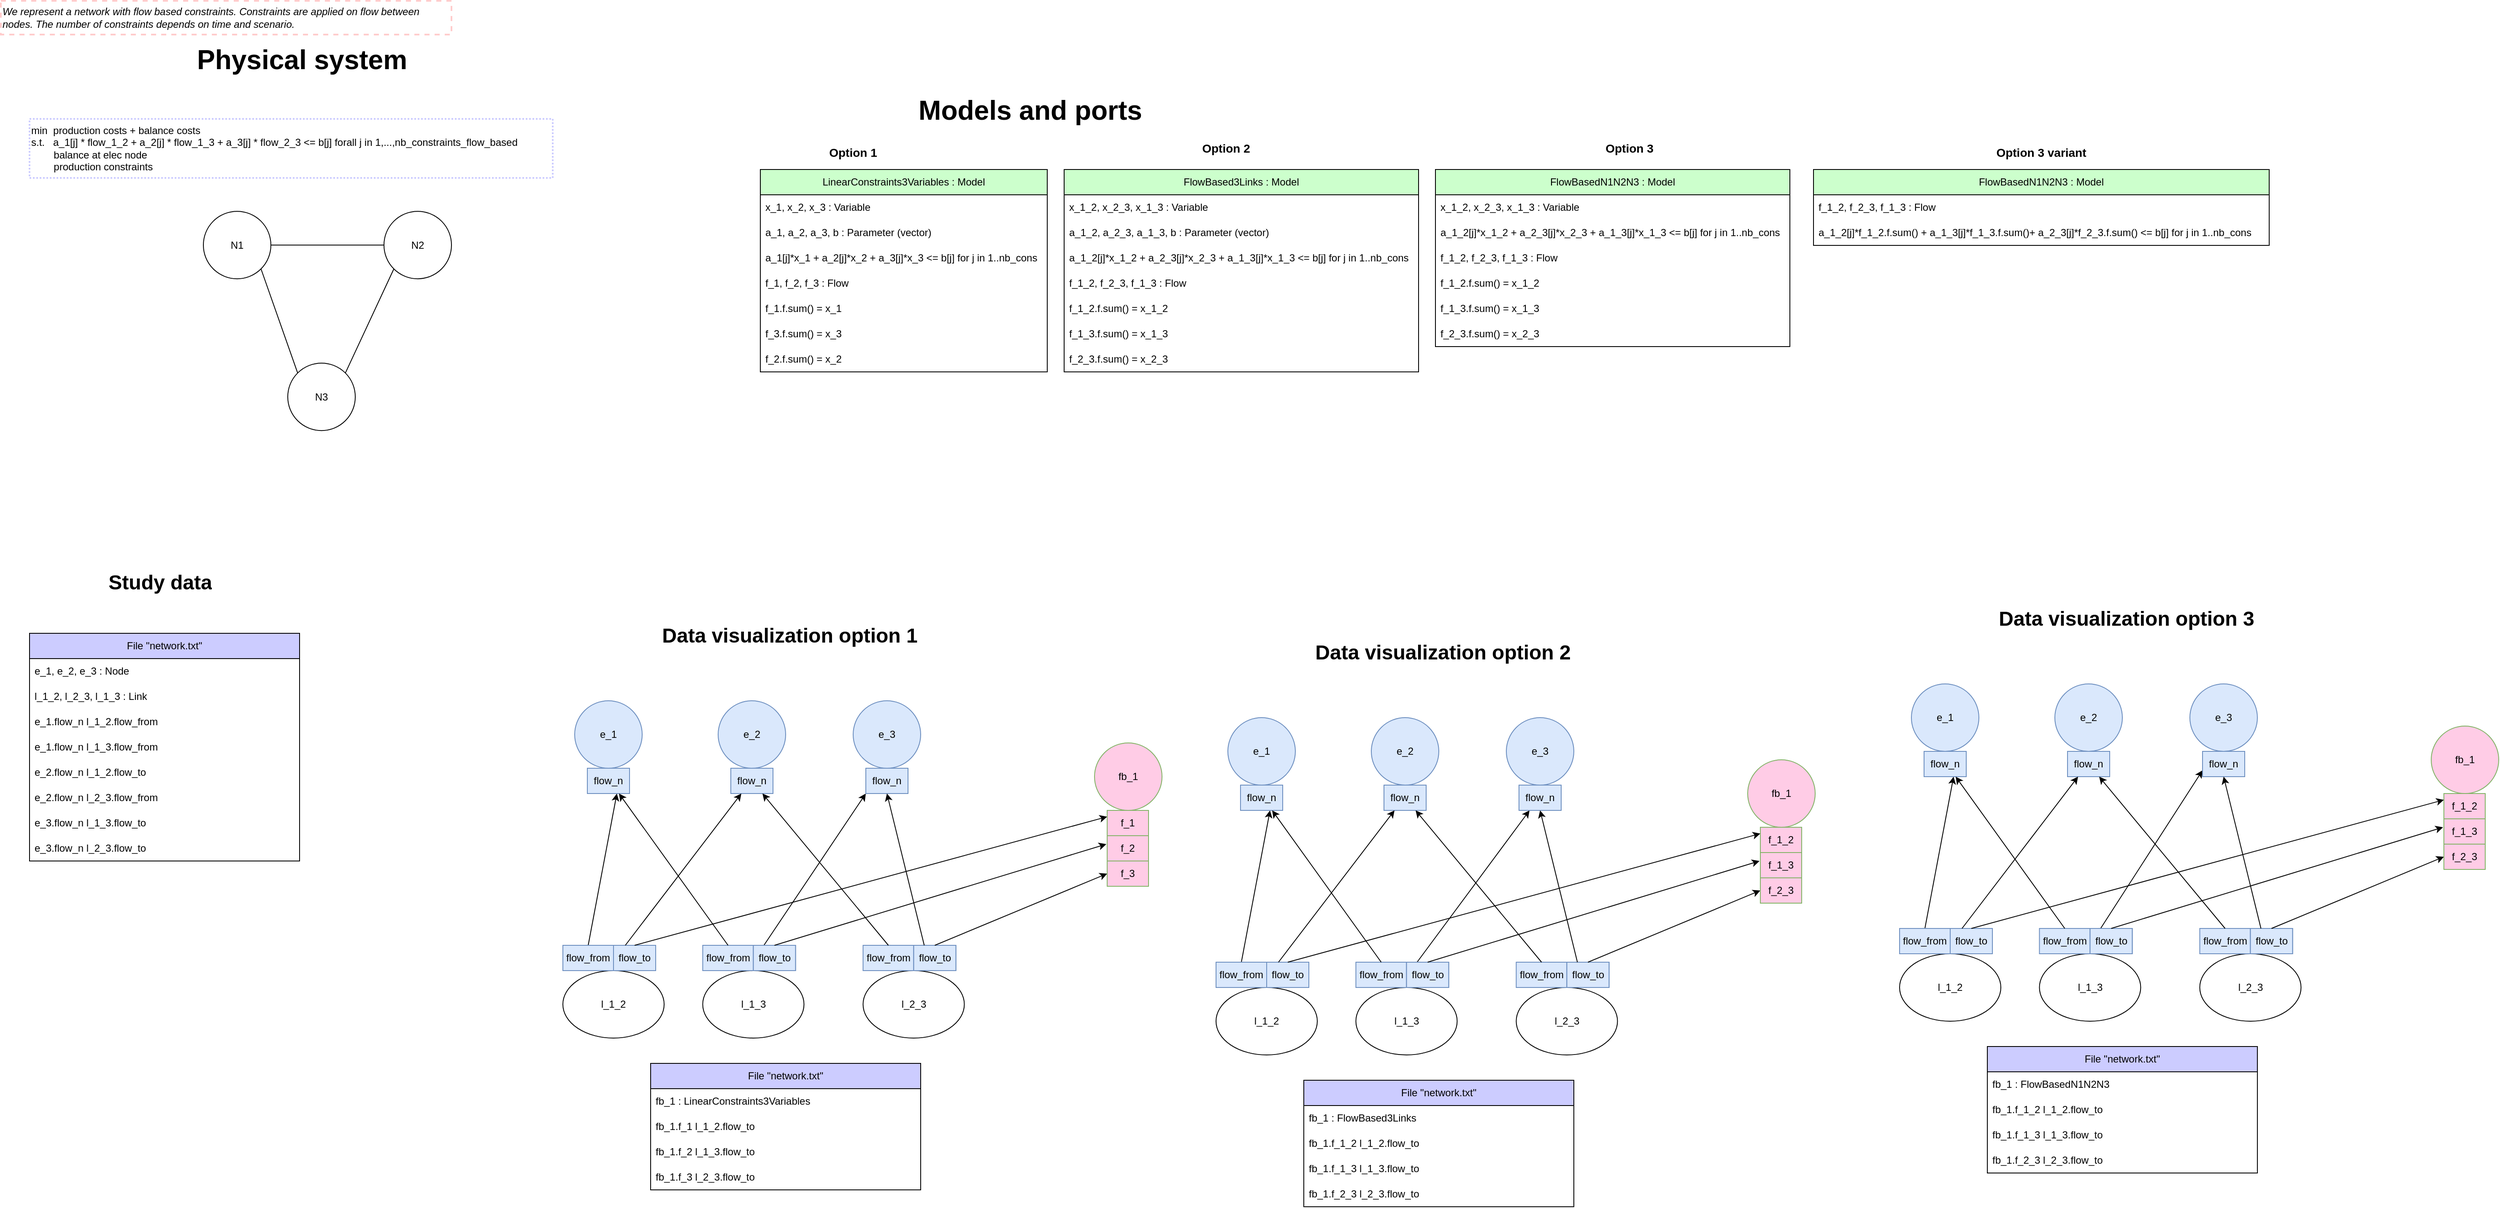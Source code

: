 <mxfile>
    <diagram name="fb_on_links" id="0eeWLhEhAbjt74QTUGkZ">
        <mxGraphModel dx="2029" dy="1762" grid="1" gridSize="10" guides="1" tooltips="1" connect="1" arrows="1" fold="1" page="1" pageScale="1" pageWidth="827" pageHeight="1169" math="0" shadow="0">
            <root>
                <mxCell id="0"/>
                <mxCell id="1" parent="0"/>
                <mxCell id="EA9z76p3zM__a-H7yWGD-37" value="&lt;font style=&quot;font-size: 32px;&quot;&gt;&lt;b&gt;Models and ports&lt;br&gt;&lt;/b&gt;&lt;/font&gt;" style="text;html=1;strokeColor=none;fillColor=none;align=center;verticalAlign=middle;whiteSpace=wrap;rounded=0;" parent="1" vertex="1">
                    <mxGeometry x="950" y="-200" width="380" height="120" as="geometry"/>
                </mxCell>
                <mxCell id="EA9z76p3zM__a-H7yWGD-39" value="&lt;font style=&quot;font-size: 32px;&quot;&gt;&lt;b style=&quot;border-color: var(--border-color); font-size: 12px;&quot;&gt;&lt;font style=&quot;border-color: var(--border-color); font-size: 24px;&quot;&gt;Data visualization&lt;/font&gt;&lt;/b&gt;&lt;b style=&quot;border-color: var(--border-color); font-size: 12px;&quot;&gt;&lt;font style=&quot;border-color: var(--border-color); font-size: 24px;&quot;&gt;&amp;nbsp;option 1&lt;/font&gt;&lt;/b&gt;&lt;b&gt;&lt;br&gt;&lt;/b&gt;&lt;/font&gt;" style="text;html=1;strokeColor=none;fillColor=none;align=center;verticalAlign=middle;whiteSpace=wrap;rounded=0;" parent="1" vertex="1">
                    <mxGeometry x="640" y="420" width="430" height="120" as="geometry"/>
                </mxCell>
                <mxCell id="aWoHtGz9jkfwQIE-XJvv-16" value="" style="endArrow=classic;html=1;rounded=0;exitX=0.5;exitY=0;exitDx=0;exitDy=0;" parent="1" source="io5GCxzzSzc3zPwwghzN-176" edge="1">
                    <mxGeometry width="50" height="50" relative="1" as="geometry">
                        <mxPoint x="477" y="760" as="sourcePoint"/>
                        <mxPoint x="650" y="670" as="targetPoint"/>
                    </mxGeometry>
                </mxCell>
                <mxCell id="aWoHtGz9jkfwQIE-XJvv-19" value="" style="endArrow=classic;html=1;rounded=0;exitX=0.25;exitY=0;exitDx=0;exitDy=0;entryX=0;entryY=1;entryDx=0;entryDy=0;" parent="1" source="io5GCxzzSzc3zPwwghzN-185" edge="1" target="io5GCxzzSzc3zPwwghzN-156">
                    <mxGeometry width="50" height="50" relative="1" as="geometry">
                        <mxPoint x="829" y="860" as="sourcePoint"/>
                        <mxPoint x="960" y="660" as="targetPoint"/>
                    </mxGeometry>
                </mxCell>
                <mxCell id="NOyrXH803vbqr8Ms16Gm-10" value="LinearConstraints3Variables : Model" style="swimlane;fontStyle=0;childLayout=stackLayout;horizontal=1;startSize=30;horizontalStack=0;resizeParent=1;resizeParentMax=0;resizeLast=0;collapsible=1;marginBottom=0;whiteSpace=wrap;html=1;fillColor=#CCFFCC;" parent="1" vertex="1">
                    <mxGeometry x="820" y="-70" width="340" height="240" as="geometry"/>
                </mxCell>
                <mxCell id="3" value="x_1, x_2, x_3 : Variable" style="text;strokeColor=none;fillColor=none;align=left;verticalAlign=middle;spacingLeft=4;spacingRight=4;overflow=hidden;points=[[0,0.5],[1,0.5]];portConstraint=eastwest;rotatable=0;whiteSpace=wrap;html=1;" parent="NOyrXH803vbqr8Ms16Gm-10" vertex="1">
                    <mxGeometry y="30" width="340" height="30" as="geometry"/>
                </mxCell>
                <mxCell id="NOyrXH803vbqr8Ms16Gm-11" value="a_1, a_2, a_3, b : Parameter (vector)" style="text;strokeColor=none;fillColor=none;align=left;verticalAlign=middle;spacingLeft=4;spacingRight=4;overflow=hidden;points=[[0,0.5],[1,0.5]];portConstraint=eastwest;rotatable=0;whiteSpace=wrap;html=1;" parent="NOyrXH803vbqr8Ms16Gm-10" vertex="1">
                    <mxGeometry y="60" width="340" height="30" as="geometry"/>
                </mxCell>
                <mxCell id="6" value="a_1[j]*x_1 + a_2[j]*x_2 + a_3[j]*x_3 &amp;lt;= b[j] for j in 1..nb_cons" style="text;strokeColor=none;fillColor=none;align=left;verticalAlign=middle;spacingLeft=4;spacingRight=4;overflow=hidden;points=[[0,0.5],[1,0.5]];portConstraint=eastwest;rotatable=0;whiteSpace=wrap;html=1;" parent="NOyrXH803vbqr8Ms16Gm-10" vertex="1">
                    <mxGeometry y="90" width="340" height="30" as="geometry"/>
                </mxCell>
                <mxCell id="NOyrXH803vbqr8Ms16Gm-25" value="f_1, f_2, f_3 : Flow" style="text;strokeColor=none;fillColor=none;align=left;verticalAlign=middle;spacingLeft=4;spacingRight=4;overflow=hidden;points=[[0,0.5],[1,0.5]];portConstraint=eastwest;rotatable=0;whiteSpace=wrap;html=1;" parent="NOyrXH803vbqr8Ms16Gm-10" vertex="1">
                    <mxGeometry y="120" width="340" height="30" as="geometry"/>
                </mxCell>
                <mxCell id="NOyrXH803vbqr8Ms16Gm-18" value="f_1.f.sum() = x_1" style="text;strokeColor=none;fillColor=none;align=left;verticalAlign=middle;spacingLeft=4;spacingRight=4;overflow=hidden;points=[[0,0.5],[1,0.5]];portConstraint=eastwest;rotatable=0;whiteSpace=wrap;html=1;" parent="NOyrXH803vbqr8Ms16Gm-10" vertex="1">
                    <mxGeometry y="150" width="340" height="30" as="geometry"/>
                </mxCell>
                <mxCell id="5" value="f_3.f.sum() = x_3" style="text;strokeColor=none;fillColor=none;align=left;verticalAlign=middle;spacingLeft=4;spacingRight=4;overflow=hidden;points=[[0,0.5],[1,0.5]];portConstraint=eastwest;rotatable=0;whiteSpace=wrap;html=1;" parent="NOyrXH803vbqr8Ms16Gm-10" vertex="1">
                    <mxGeometry y="180" width="340" height="30" as="geometry"/>
                </mxCell>
                <mxCell id="4" value="f_2.f.sum() = x_2" style="text;strokeColor=none;fillColor=none;align=left;verticalAlign=middle;spacingLeft=4;spacingRight=4;overflow=hidden;points=[[0,0.5],[1,0.5]];portConstraint=eastwest;rotatable=0;whiteSpace=wrap;html=1;" parent="NOyrXH803vbqr8Ms16Gm-10" vertex="1">
                    <mxGeometry y="210" width="340" height="30" as="geometry"/>
                </mxCell>
                <mxCell id="NOyrXH803vbqr8Ms16Gm-46" value="&lt;font style=&quot;&quot;&gt;&lt;b style=&quot;&quot;&gt;&lt;font style=&quot;font-size: 14px;&quot;&gt;Option 1&lt;/font&gt;&lt;br&gt;&lt;/b&gt;&lt;/font&gt;" style="text;html=1;strokeColor=none;fillColor=none;align=center;verticalAlign=middle;whiteSpace=wrap;rounded=0;" parent="1" vertex="1">
                    <mxGeometry x="820" y="-110" width="220" height="40" as="geometry"/>
                </mxCell>
                <mxCell id="8" value="FlowBased3Links : Model" style="swimlane;fontStyle=0;childLayout=stackLayout;horizontal=1;startSize=30;horizontalStack=0;resizeParent=1;resizeParentMax=0;resizeLast=0;collapsible=1;marginBottom=0;whiteSpace=wrap;html=1;fillColor=#CCFFCC;" parent="1" vertex="1">
                    <mxGeometry x="1180" y="-70" width="420" height="240" as="geometry"/>
                </mxCell>
                <mxCell id="9" value="x_1_2, x_2_3, x_1_3 : Variable" style="text;strokeColor=none;fillColor=none;align=left;verticalAlign=middle;spacingLeft=4;spacingRight=4;overflow=hidden;points=[[0,0.5],[1,0.5]];portConstraint=eastwest;rotatable=0;whiteSpace=wrap;html=1;" parent="8" vertex="1">
                    <mxGeometry y="30" width="420" height="30" as="geometry"/>
                </mxCell>
                <mxCell id="10" value="a_1_2, a_2_3, a_1_3, b : Parameter (vector)" style="text;strokeColor=none;fillColor=none;align=left;verticalAlign=middle;spacingLeft=4;spacingRight=4;overflow=hidden;points=[[0,0.5],[1,0.5]];portConstraint=eastwest;rotatable=0;whiteSpace=wrap;html=1;" parent="8" vertex="1">
                    <mxGeometry y="60" width="420" height="30" as="geometry"/>
                </mxCell>
                <mxCell id="11" value="a_1_2[j]*x_1_2 + a_2_3[j]*x_2_3 + a_1_3[j]*x_1_3 &amp;lt;= b[j] for j in 1..nb_cons" style="text;strokeColor=none;fillColor=none;align=left;verticalAlign=middle;spacingLeft=4;spacingRight=4;overflow=hidden;points=[[0,0.5],[1,0.5]];portConstraint=eastwest;rotatable=0;whiteSpace=wrap;html=1;" parent="8" vertex="1">
                    <mxGeometry y="90" width="420" height="30" as="geometry"/>
                </mxCell>
                <mxCell id="12" value="f_1_2, f_2_3, f_1_3 : Flow" style="text;strokeColor=none;fillColor=none;align=left;verticalAlign=middle;spacingLeft=4;spacingRight=4;overflow=hidden;points=[[0,0.5],[1,0.5]];portConstraint=eastwest;rotatable=0;whiteSpace=wrap;html=1;" parent="8" vertex="1">
                    <mxGeometry y="120" width="420" height="30" as="geometry"/>
                </mxCell>
                <mxCell id="13" value="f_1_2.f.sum() = x_1_2" style="text;strokeColor=none;fillColor=none;align=left;verticalAlign=middle;spacingLeft=4;spacingRight=4;overflow=hidden;points=[[0,0.5],[1,0.5]];portConstraint=eastwest;rotatable=0;whiteSpace=wrap;html=1;" parent="8" vertex="1">
                    <mxGeometry y="150" width="420" height="30" as="geometry"/>
                </mxCell>
                <mxCell id="14" value="f_1_3.f.sum() = x_1_3" style="text;strokeColor=none;fillColor=none;align=left;verticalAlign=middle;spacingLeft=4;spacingRight=4;overflow=hidden;points=[[0,0.5],[1,0.5]];portConstraint=eastwest;rotatable=0;whiteSpace=wrap;html=1;" parent="8" vertex="1">
                    <mxGeometry y="180" width="420" height="30" as="geometry"/>
                </mxCell>
                <mxCell id="15" value="f_2_3.f.sum() = x_2_3" style="text;strokeColor=none;fillColor=none;align=left;verticalAlign=middle;spacingLeft=4;spacingRight=4;overflow=hidden;points=[[0,0.5],[1,0.5]];portConstraint=eastwest;rotatable=0;whiteSpace=wrap;html=1;" parent="8" vertex="1">
                    <mxGeometry y="210" width="420" height="30" as="geometry"/>
                </mxCell>
                <mxCell id="16" value="&lt;font style=&quot;&quot;&gt;&lt;b style=&quot;&quot;&gt;&lt;font style=&quot;font-size: 14px;&quot;&gt;Option 2&lt;/font&gt;&lt;br&gt;&lt;/b&gt;&lt;/font&gt;" style="text;html=1;strokeColor=none;fillColor=none;align=center;verticalAlign=middle;whiteSpace=wrap;rounded=0;" parent="1" vertex="1">
                    <mxGeometry x="1261.73" y="-115" width="220" height="40" as="geometry"/>
                </mxCell>
                <mxCell id="18" value="FlowBasedN1N2N3 : Model" style="swimlane;fontStyle=0;childLayout=stackLayout;horizontal=1;startSize=30;horizontalStack=0;resizeParent=1;resizeParentMax=0;resizeLast=0;collapsible=1;marginBottom=0;whiteSpace=wrap;html=1;fillColor=#CCFFCC;" parent="1" vertex="1">
                    <mxGeometry x="1620" y="-70" width="420" height="210" as="geometry"/>
                </mxCell>
                <mxCell id="19" value="x_1_2, x_2_3, x_1_3 : Variable" style="text;strokeColor=none;fillColor=none;align=left;verticalAlign=middle;spacingLeft=4;spacingRight=4;overflow=hidden;points=[[0,0.5],[1,0.5]];portConstraint=eastwest;rotatable=0;whiteSpace=wrap;html=1;" parent="18" vertex="1">
                    <mxGeometry y="30" width="420" height="30" as="geometry"/>
                </mxCell>
                <mxCell id="21" value="a_1_2[j]*x_1_2 + a_2_3[j]*x_2_3 + a_1_3[j]*x_1_3 &amp;lt;= b[j] for j in 1..nb_cons" style="text;strokeColor=none;fillColor=none;align=left;verticalAlign=middle;spacingLeft=4;spacingRight=4;overflow=hidden;points=[[0,0.5],[1,0.5]];portConstraint=eastwest;rotatable=0;whiteSpace=wrap;html=1;" parent="18" vertex="1">
                    <mxGeometry y="60" width="420" height="30" as="geometry"/>
                </mxCell>
                <mxCell id="83" value="f_1_2, f_2_3, f_1_3 : Flow" style="text;strokeColor=none;fillColor=none;align=left;verticalAlign=middle;spacingLeft=4;spacingRight=4;overflow=hidden;points=[[0,0.5],[1,0.5]];portConstraint=eastwest;rotatable=0;whiteSpace=wrap;html=1;" parent="18" vertex="1">
                    <mxGeometry y="90" width="420" height="30" as="geometry"/>
                </mxCell>
                <mxCell id="84" value="f_1_2.f.sum() = x_1_2" style="text;strokeColor=none;fillColor=none;align=left;verticalAlign=middle;spacingLeft=4;spacingRight=4;overflow=hidden;points=[[0,0.5],[1,0.5]];portConstraint=eastwest;rotatable=0;whiteSpace=wrap;html=1;" parent="18" vertex="1">
                    <mxGeometry y="120" width="420" height="30" as="geometry"/>
                </mxCell>
                <mxCell id="85" value="f_1_3.f.sum() = x_1_3" style="text;strokeColor=none;fillColor=none;align=left;verticalAlign=middle;spacingLeft=4;spacingRight=4;overflow=hidden;points=[[0,0.5],[1,0.5]];portConstraint=eastwest;rotatable=0;whiteSpace=wrap;html=1;" parent="18" vertex="1">
                    <mxGeometry y="150" width="420" height="30" as="geometry"/>
                </mxCell>
                <mxCell id="86" value="f_2_3.f.sum() = x_2_3" style="text;strokeColor=none;fillColor=none;align=left;verticalAlign=middle;spacingLeft=4;spacingRight=4;overflow=hidden;points=[[0,0.5],[1,0.5]];portConstraint=eastwest;rotatable=0;whiteSpace=wrap;html=1;" parent="18" vertex="1">
                    <mxGeometry y="180" width="420" height="30" as="geometry"/>
                </mxCell>
                <mxCell id="26" value="&lt;font style=&quot;&quot;&gt;&lt;b style=&quot;&quot;&gt;&lt;font style=&quot;font-size: 14px;&quot;&gt;Option 3&lt;/font&gt;&lt;br&gt;&lt;/b&gt;&lt;/font&gt;" style="text;html=1;strokeColor=none;fillColor=none;align=center;verticalAlign=middle;whiteSpace=wrap;rounded=0;" parent="1" vertex="1">
                    <mxGeometry x="1740" y="-115" width="220" height="40" as="geometry"/>
                </mxCell>
                <mxCell id="io5GCxzzSzc3zPwwghzN-148" value="" style="group" parent="1" vertex="1" connectable="0">
                    <mxGeometry x="600" y="560" width="80" height="110" as="geometry"/>
                </mxCell>
                <mxCell id="io5GCxzzSzc3zPwwghzN-149" value="e_1" style="ellipse;whiteSpace=wrap;html=1;aspect=fixed;fillColor=#dae8fc;strokeColor=#6c8ebf;" parent="io5GCxzzSzc3zPwwghzN-148" vertex="1">
                    <mxGeometry width="80" height="80" as="geometry"/>
                </mxCell>
                <mxCell id="io5GCxzzSzc3zPwwghzN-150" value="flow_n" style="rounded=0;whiteSpace=wrap;html=1;fillColor=#dae8fc;strokeColor=#6c8ebf;" parent="io5GCxzzSzc3zPwwghzN-148" vertex="1">
                    <mxGeometry x="15" y="80" width="50" height="30" as="geometry"/>
                </mxCell>
                <mxCell id="io5GCxzzSzc3zPwwghzN-151" value="" style="group" parent="1" vertex="1" connectable="0">
                    <mxGeometry x="770" y="560" width="80" height="110" as="geometry"/>
                </mxCell>
                <mxCell id="io5GCxzzSzc3zPwwghzN-152" value="e_2" style="ellipse;whiteSpace=wrap;html=1;aspect=fixed;fillColor=#dae8fc;strokeColor=#6c8ebf;" parent="io5GCxzzSzc3zPwwghzN-151" vertex="1">
                    <mxGeometry width="80" height="80" as="geometry"/>
                </mxCell>
                <mxCell id="io5GCxzzSzc3zPwwghzN-153" value="flow_n" style="rounded=0;whiteSpace=wrap;html=1;fillColor=#dae8fc;strokeColor=#6c8ebf;" parent="io5GCxzzSzc3zPwwghzN-151" vertex="1">
                    <mxGeometry x="15" y="80" width="50" height="30" as="geometry"/>
                </mxCell>
                <mxCell id="io5GCxzzSzc3zPwwghzN-154" value="" style="group" parent="1" vertex="1" connectable="0">
                    <mxGeometry x="930" y="560" width="80" height="110" as="geometry"/>
                </mxCell>
                <mxCell id="io5GCxzzSzc3zPwwghzN-155" value="e_3" style="ellipse;whiteSpace=wrap;html=1;aspect=fixed;fillColor=#dae8fc;strokeColor=#6c8ebf;" parent="io5GCxzzSzc3zPwwghzN-154" vertex="1">
                    <mxGeometry width="80" height="80" as="geometry"/>
                </mxCell>
                <mxCell id="io5GCxzzSzc3zPwwghzN-156" value="flow_n" style="rounded=0;whiteSpace=wrap;html=1;fillColor=#dae8fc;strokeColor=#6c8ebf;" parent="io5GCxzzSzc3zPwwghzN-154" vertex="1">
                    <mxGeometry x="15" y="80" width="50" height="30" as="geometry"/>
                </mxCell>
                <mxCell id="io5GCxzzSzc3zPwwghzN-173" value="" style="group" parent="1" vertex="1" connectable="0">
                    <mxGeometry x="586" y="850" width="121.73" height="150" as="geometry"/>
                </mxCell>
                <mxCell id="io5GCxzzSzc3zPwwghzN-174" value="l_1_2" style="ellipse;whiteSpace=wrap;html=1;" parent="io5GCxzzSzc3zPwwghzN-173" vertex="1">
                    <mxGeometry y="30" width="120" height="80" as="geometry"/>
                </mxCell>
                <mxCell id="io5GCxzzSzc3zPwwghzN-175" value="" style="group;fillColor=#dae8fc;strokeColor=#6c8ebf;" parent="io5GCxzzSzc3zPwwghzN-173" vertex="1" connectable="0">
                    <mxGeometry x="10" width="100" height="30" as="geometry"/>
                </mxCell>
                <mxCell id="io5GCxzzSzc3zPwwghzN-176" value="flow_from" style="rounded=0;whiteSpace=wrap;html=1;fillColor=#dae8fc;strokeColor=#6c8ebf;" parent="io5GCxzzSzc3zPwwghzN-175" vertex="1">
                    <mxGeometry x="-10" width="60" height="30" as="geometry"/>
                </mxCell>
                <mxCell id="io5GCxzzSzc3zPwwghzN-177" value="flow_to" style="rounded=0;whiteSpace=wrap;html=1;fillColor=#dae8fc;strokeColor=#6c8ebf;" parent="io5GCxzzSzc3zPwwghzN-175" vertex="1">
                    <mxGeometry x="50" width="50" height="30" as="geometry"/>
                </mxCell>
                <mxCell id="io5GCxzzSzc3zPwwghzN-181" value="" style="group" parent="1" vertex="1" connectable="0">
                    <mxGeometry x="751.73" y="850" width="121.73" height="140" as="geometry"/>
                </mxCell>
                <mxCell id="io5GCxzzSzc3zPwwghzN-182" value="l_1_3" style="ellipse;whiteSpace=wrap;html=1;" parent="io5GCxzzSzc3zPwwghzN-181" vertex="1">
                    <mxGeometry y="30" width="120" height="80" as="geometry"/>
                </mxCell>
                <mxCell id="io5GCxzzSzc3zPwwghzN-183" value="" style="group;fillColor=#dae8fc;strokeColor=#6c8ebf;" parent="io5GCxzzSzc3zPwwghzN-181" vertex="1" connectable="0">
                    <mxGeometry x="10" width="100" height="30" as="geometry"/>
                </mxCell>
                <mxCell id="io5GCxzzSzc3zPwwghzN-184" value="flow_from" style="rounded=0;whiteSpace=wrap;html=1;fillColor=#dae8fc;strokeColor=#6c8ebf;" parent="io5GCxzzSzc3zPwwghzN-183" vertex="1">
                    <mxGeometry x="-10" width="60" height="30" as="geometry"/>
                </mxCell>
                <mxCell id="io5GCxzzSzc3zPwwghzN-185" value="flow_to" style="rounded=0;whiteSpace=wrap;html=1;fillColor=#dae8fc;strokeColor=#6c8ebf;" parent="io5GCxzzSzc3zPwwghzN-183" vertex="1">
                    <mxGeometry x="50" width="50" height="30" as="geometry"/>
                </mxCell>
                <mxCell id="io5GCxzzSzc3zPwwghzN-189" value="" style="group" parent="1" vertex="1" connectable="0">
                    <mxGeometry x="941.73" y="850" width="121.73" height="140" as="geometry"/>
                </mxCell>
                <mxCell id="io5GCxzzSzc3zPwwghzN-190" value="l_2_3" style="ellipse;whiteSpace=wrap;html=1;" parent="io5GCxzzSzc3zPwwghzN-189" vertex="1">
                    <mxGeometry y="30" width="120" height="80" as="geometry"/>
                </mxCell>
                <mxCell id="io5GCxzzSzc3zPwwghzN-191" value="" style="group;fillColor=#dae8fc;strokeColor=#6c8ebf;" parent="io5GCxzzSzc3zPwwghzN-189" vertex="1" connectable="0">
                    <mxGeometry x="10" width="100" height="30" as="geometry"/>
                </mxCell>
                <mxCell id="io5GCxzzSzc3zPwwghzN-192" value="flow_from" style="rounded=0;whiteSpace=wrap;html=1;fillColor=#dae8fc;strokeColor=#6c8ebf;" parent="io5GCxzzSzc3zPwwghzN-191" vertex="1">
                    <mxGeometry x="-10" width="60" height="30" as="geometry"/>
                </mxCell>
                <mxCell id="io5GCxzzSzc3zPwwghzN-193" value="flow_to" style="rounded=0;whiteSpace=wrap;html=1;fillColor=#dae8fc;strokeColor=#6c8ebf;" parent="io5GCxzzSzc3zPwwghzN-191" vertex="1">
                    <mxGeometry x="50" width="50" height="30" as="geometry"/>
                </mxCell>
                <mxCell id="aWoHtGz9jkfwQIE-XJvv-17" value="" style="endArrow=classic;html=1;rounded=0;entryX=0.25;entryY=1;entryDx=0;entryDy=0;" parent="1" target="io5GCxzzSzc3zPwwghzN-153" edge="1">
                    <mxGeometry width="50" height="50" relative="1" as="geometry">
                        <mxPoint x="660" y="850" as="sourcePoint"/>
                        <mxPoint x="646" y="680" as="targetPoint"/>
                    </mxGeometry>
                </mxCell>
                <mxCell id="aWoHtGz9jkfwQIE-XJvv-18" value="" style="endArrow=classic;html=1;rounded=0;exitX=0.5;exitY=0;exitDx=0;exitDy=0;entryX=0.75;entryY=1;entryDx=0;entryDy=0;" parent="1" source="io5GCxzzSzc3zPwwghzN-184" target="io5GCxzzSzc3zPwwghzN-150" edge="1">
                    <mxGeometry width="50" height="50" relative="1" as="geometry">
                        <mxPoint x="649" y="860" as="sourcePoint"/>
                        <mxPoint x="646" y="680" as="targetPoint"/>
                    </mxGeometry>
                </mxCell>
                <mxCell id="aWoHtGz9jkfwQIE-XJvv-20" value="" style="endArrow=classic;html=1;rounded=0;exitX=0.5;exitY=0;exitDx=0;exitDy=0;entryX=0.75;entryY=1;entryDx=0;entryDy=0;" parent="1" source="io5GCxzzSzc3zPwwghzN-192" target="io5GCxzzSzc3zPwwghzN-153" edge="1">
                    <mxGeometry width="50" height="50" relative="1" as="geometry">
                        <mxPoint x="865" y="860" as="sourcePoint"/>
                        <mxPoint x="956" y="670" as="targetPoint"/>
                    </mxGeometry>
                </mxCell>
                <mxCell id="aWoHtGz9jkfwQIE-XJvv-21" value="" style="endArrow=classic;html=1;rounded=0;entryX=0.5;entryY=1;entryDx=0;entryDy=0;exitX=0.25;exitY=0;exitDx=0;exitDy=0;" parent="1" source="io5GCxzzSzc3zPwwghzN-193" target="io5GCxzzSzc3zPwwghzN-156" edge="1">
                    <mxGeometry width="50" height="50" relative="1" as="geometry">
                        <mxPoint x="1056" y="850" as="sourcePoint"/>
                        <mxPoint x="833" y="680" as="targetPoint"/>
                    </mxGeometry>
                </mxCell>
                <mxCell id="NOyrXH803vbqr8Ms16Gm-19" value="" style="group" parent="1" vertex="1" connectable="0">
                    <mxGeometry x="1216" y="580" width="80" height="110" as="geometry"/>
                </mxCell>
                <mxCell id="NOyrXH803vbqr8Ms16Gm-20" value="fb_1" style="ellipse;whiteSpace=wrap;html=1;aspect=fixed;fillColor=#FFCCE6;strokeColor=#82b366;" parent="NOyrXH803vbqr8Ms16Gm-19" vertex="1">
                    <mxGeometry y="30" width="80" height="80" as="geometry"/>
                </mxCell>
                <mxCell id="NOyrXH803vbqr8Ms16Gm-21" value="f_1" style="rounded=0;whiteSpace=wrap;html=1;fillColor=#FFCCE6;strokeColor=#82b366;" parent="1" vertex="1">
                    <mxGeometry x="1231" y="690" width="49" height="30" as="geometry"/>
                </mxCell>
                <mxCell id="NOyrXH803vbqr8Ms16Gm-22" value="" style="endArrow=classic;html=1;rounded=0;entryX=0;entryY=0.5;entryDx=0;entryDy=0;exitX=0.5;exitY=0;exitDx=0;exitDy=0;" parent="1" source="io5GCxzzSzc3zPwwghzN-193" target="97" edge="1">
                    <mxGeometry width="50" height="50" relative="1" as="geometry">
                        <mxPoint x="1143" y="860" as="sourcePoint"/>
                        <mxPoint x="1086" y="680" as="targetPoint"/>
                    </mxGeometry>
                </mxCell>
                <mxCell id="NOyrXH803vbqr8Ms16Gm-24" value="" style="endArrow=classic;html=1;rounded=0;exitX=0.5;exitY=0;exitDx=0;exitDy=0;entryX=0;entryY=0.25;entryDx=0;entryDy=0;" parent="1" source="io5GCxzzSzc3zPwwghzN-177" target="NOyrXH803vbqr8Ms16Gm-21" edge="1">
                    <mxGeometry width="50" height="50" relative="1" as="geometry">
                        <mxPoint x="847" y="860" as="sourcePoint"/>
                        <mxPoint x="1236" y="720" as="targetPoint"/>
                    </mxGeometry>
                </mxCell>
                <mxCell id="NOyrXH803vbqr8Ms16Gm-23" value="" style="endArrow=classic;html=1;rounded=0;exitX=0.5;exitY=0;exitDx=0;exitDy=0;" parent="1" source="io5GCxzzSzc3zPwwghzN-185" edge="1">
                    <mxGeometry width="50" height="50" relative="1" as="geometry">
                        <mxPoint x="1037" y="860" as="sourcePoint"/>
                        <mxPoint x="1230" y="730" as="targetPoint"/>
                    </mxGeometry>
                </mxCell>
                <mxCell id="gQHjPlM2CJMaZ_1cljnZ-1" value="N1" style="ellipse;whiteSpace=wrap;html=1;aspect=fixed;" parent="1" vertex="1">
                    <mxGeometry x="160" y="-20.4" width="80" height="80" as="geometry"/>
                </mxCell>
                <mxCell id="gQHjPlM2CJMaZ_1cljnZ-2" value="N2" style="ellipse;whiteSpace=wrap;html=1;aspect=fixed;" parent="1" vertex="1">
                    <mxGeometry x="374" y="-20.4" width="80" height="80" as="geometry"/>
                </mxCell>
                <mxCell id="gQHjPlM2CJMaZ_1cljnZ-3" value="N3" style="ellipse;whiteSpace=wrap;html=1;aspect=fixed;" parent="1" vertex="1">
                    <mxGeometry x="260" y="159.6" width="80" height="80" as="geometry"/>
                </mxCell>
                <mxCell id="gQHjPlM2CJMaZ_1cljnZ-4" value="" style="endArrow=none;html=1;rounded=0;exitX=1;exitY=1;exitDx=0;exitDy=0;entryX=0;entryY=0;entryDx=0;entryDy=0;" parent="1" source="gQHjPlM2CJMaZ_1cljnZ-1" target="gQHjPlM2CJMaZ_1cljnZ-3" edge="1">
                    <mxGeometry width="50" height="50" relative="1" as="geometry">
                        <mxPoint x="390" y="259.6" as="sourcePoint"/>
                        <mxPoint x="440" y="209.6" as="targetPoint"/>
                    </mxGeometry>
                </mxCell>
                <mxCell id="gQHjPlM2CJMaZ_1cljnZ-5" value="" style="endArrow=none;html=1;rounded=0;exitX=1;exitY=0.5;exitDx=0;exitDy=0;entryX=0;entryY=0.5;entryDx=0;entryDy=0;" parent="1" source="gQHjPlM2CJMaZ_1cljnZ-1" target="gQHjPlM2CJMaZ_1cljnZ-2" edge="1">
                    <mxGeometry width="50" height="50" relative="1" as="geometry">
                        <mxPoint x="210" y="69.6" as="sourcePoint"/>
                        <mxPoint x="272" y="171.6" as="targetPoint"/>
                    </mxGeometry>
                </mxCell>
                <mxCell id="gQHjPlM2CJMaZ_1cljnZ-6" value="" style="endArrow=none;html=1;rounded=0;exitX=0;exitY=1;exitDx=0;exitDy=0;entryX=1;entryY=0;entryDx=0;entryDy=0;" parent="1" source="gQHjPlM2CJMaZ_1cljnZ-2" target="gQHjPlM2CJMaZ_1cljnZ-3" edge="1">
                    <mxGeometry width="50" height="50" relative="1" as="geometry">
                        <mxPoint x="210" y="69.6" as="sourcePoint"/>
                        <mxPoint x="272" y="171.6" as="targetPoint"/>
                    </mxGeometry>
                </mxCell>
                <mxCell id="EA9z76p3zM__a-H7yWGD-36" value="&lt;font style=&quot;font-size: 32px;&quot;&gt;&lt;b&gt;Physical system&lt;br&gt;&lt;/b&gt;&lt;/font&gt;" style="text;html=1;strokeColor=none;fillColor=none;align=center;verticalAlign=middle;whiteSpace=wrap;rounded=0;" parent="1" vertex="1">
                    <mxGeometry x="87" y="-260" width="380" height="120" as="geometry"/>
                </mxCell>
                <mxCell id="28" value="File &quot;network.txt&quot;" style="swimlane;fontStyle=0;childLayout=stackLayout;horizontal=1;startSize=30;horizontalStack=0;resizeParent=1;resizeParentMax=0;resizeLast=0;collapsible=1;marginBottom=0;whiteSpace=wrap;html=1;fillColor=#ccccff;" parent="1" vertex="1">
                    <mxGeometry x="-46" y="480" width="320" height="270" as="geometry"/>
                </mxCell>
                <mxCell id="29" value="e_1, e_2, e_3 : Node" style="text;strokeColor=none;fillColor=none;align=left;verticalAlign=middle;spacingLeft=4;spacingRight=4;overflow=hidden;points=[[0,0.5],[1,0.5]];portConstraint=eastwest;rotatable=0;whiteSpace=wrap;html=1;" parent="28" vertex="1">
                    <mxGeometry y="30" width="320" height="30" as="geometry"/>
                </mxCell>
                <mxCell id="76" value="l_1_2, l_2_3, l_1_3 : Link" style="text;strokeColor=none;fillColor=none;align=left;verticalAlign=middle;spacingLeft=4;spacingRight=4;overflow=hidden;points=[[0,0.5],[1,0.5]];portConstraint=eastwest;rotatable=0;whiteSpace=wrap;html=1;" parent="28" vertex="1">
                    <mxGeometry y="60" width="320" height="30" as="geometry"/>
                </mxCell>
                <mxCell id="77" value="e_1.flow_n l_1_2.flow_from" style="text;strokeColor=none;fillColor=none;align=left;verticalAlign=middle;spacingLeft=4;spacingRight=4;overflow=hidden;points=[[0,0.5],[1,0.5]];portConstraint=eastwest;rotatable=0;whiteSpace=wrap;html=1;" parent="28" vertex="1">
                    <mxGeometry y="90" width="320" height="30" as="geometry"/>
                </mxCell>
                <mxCell id="78" value="e_1.flow_n l_1_3.flow_from" style="text;strokeColor=none;fillColor=none;align=left;verticalAlign=middle;spacingLeft=4;spacingRight=4;overflow=hidden;points=[[0,0.5],[1,0.5]];portConstraint=eastwest;rotatable=0;whiteSpace=wrap;html=1;" parent="28" vertex="1">
                    <mxGeometry y="120" width="320" height="30" as="geometry"/>
                </mxCell>
                <mxCell id="79" value="e_2.flow_n l_1_2.flow_to" style="text;strokeColor=none;fillColor=none;align=left;verticalAlign=middle;spacingLeft=4;spacingRight=4;overflow=hidden;points=[[0,0.5],[1,0.5]];portConstraint=eastwest;rotatable=0;whiteSpace=wrap;html=1;" parent="28" vertex="1">
                    <mxGeometry y="150" width="320" height="30" as="geometry"/>
                </mxCell>
                <mxCell id="80" value="e_2.flow_n l_2_3.flow_from" style="text;strokeColor=none;fillColor=none;align=left;verticalAlign=middle;spacingLeft=4;spacingRight=4;overflow=hidden;points=[[0,0.5],[1,0.5]];portConstraint=eastwest;rotatable=0;whiteSpace=wrap;html=1;" parent="28" vertex="1">
                    <mxGeometry y="180" width="320" height="30" as="geometry"/>
                </mxCell>
                <mxCell id="81" value="e_3.flow_n l_1_3.flow_to" style="text;strokeColor=none;fillColor=none;align=left;verticalAlign=middle;spacingLeft=4;spacingRight=4;overflow=hidden;points=[[0,0.5],[1,0.5]];portConstraint=eastwest;rotatable=0;whiteSpace=wrap;html=1;" parent="28" vertex="1">
                    <mxGeometry y="210" width="320" height="30" as="geometry"/>
                </mxCell>
                <mxCell id="82" value="e_3.flow_n l_2_3.flow_to" style="text;strokeColor=none;fillColor=none;align=left;verticalAlign=middle;spacingLeft=4;spacingRight=4;overflow=hidden;points=[[0,0.5],[1,0.5]];portConstraint=eastwest;rotatable=0;whiteSpace=wrap;html=1;" parent="28" vertex="1">
                    <mxGeometry y="240" width="320" height="30" as="geometry"/>
                </mxCell>
                <mxCell id="36" value="&lt;h1&gt;Study data&lt;/h1&gt;" style="text;html=1;strokeColor=none;fillColor=none;spacing=5;spacingTop=-20;whiteSpace=wrap;overflow=hidden;rounded=0;align=center;" parent="1" vertex="1">
                    <mxGeometry x="-16" y="400" width="250" height="40" as="geometry"/>
                </mxCell>
                <mxCell id="87" value="File &quot;network.txt&quot;" style="swimlane;fontStyle=0;childLayout=stackLayout;horizontal=1;startSize=30;horizontalStack=0;resizeParent=1;resizeParentMax=0;resizeLast=0;collapsible=1;marginBottom=0;whiteSpace=wrap;html=1;fillColor=#ccccff;" parent="1" vertex="1">
                    <mxGeometry x="690" y="990" width="320" height="150" as="geometry"/>
                </mxCell>
                <mxCell id="88" value="fb_1 :&amp;nbsp;&lt;span style=&quot;text-align: center;&quot;&gt;LinearConstraints3Variables&lt;/span&gt;" style="text;strokeColor=none;fillColor=none;align=left;verticalAlign=middle;spacingLeft=4;spacingRight=4;overflow=hidden;points=[[0,0.5],[1,0.5]];portConstraint=eastwest;rotatable=0;whiteSpace=wrap;html=1;" parent="87" vertex="1">
                    <mxGeometry y="30" width="320" height="30" as="geometry"/>
                </mxCell>
                <mxCell id="90" value="fb_1.f_1 l_1_2.flow_to" style="text;strokeColor=none;fillColor=none;align=left;verticalAlign=middle;spacingLeft=4;spacingRight=4;overflow=hidden;points=[[0,0.5],[1,0.5]];portConstraint=eastwest;rotatable=0;whiteSpace=wrap;html=1;" parent="87" vertex="1">
                    <mxGeometry y="60" width="320" height="30" as="geometry"/>
                </mxCell>
                <mxCell id="94" value="fb_1.f_2 l_1_3.flow_to" style="text;strokeColor=none;fillColor=none;align=left;verticalAlign=middle;spacingLeft=4;spacingRight=4;overflow=hidden;points=[[0,0.5],[1,0.5]];portConstraint=eastwest;rotatable=0;whiteSpace=wrap;html=1;" parent="87" vertex="1">
                    <mxGeometry y="90" width="320" height="30" as="geometry"/>
                </mxCell>
                <mxCell id="95" value="fb_1.f_3 l_2_3.flow_to" style="text;strokeColor=none;fillColor=none;align=left;verticalAlign=middle;spacingLeft=4;spacingRight=4;overflow=hidden;points=[[0,0.5],[1,0.5]];portConstraint=eastwest;rotatable=0;whiteSpace=wrap;html=1;" parent="87" vertex="1">
                    <mxGeometry y="120" width="320" height="30" as="geometry"/>
                </mxCell>
                <mxCell id="96" value="f_2" style="rounded=0;whiteSpace=wrap;html=1;fillColor=#FFCCE6;strokeColor=#82b366;" parent="1" vertex="1">
                    <mxGeometry x="1231" y="720" width="49" height="30" as="geometry"/>
                </mxCell>
                <mxCell id="97" value="f_3" style="rounded=0;whiteSpace=wrap;html=1;fillColor=#FFCCE6;strokeColor=#82b366;" parent="1" vertex="1">
                    <mxGeometry x="1231" y="750" width="49" height="30" as="geometry"/>
                </mxCell>
                <mxCell id="98" value="&lt;font style=&quot;font-size: 32px;&quot;&gt;&lt;b style=&quot;border-color: var(--border-color); font-size: 12px;&quot;&gt;&lt;font style=&quot;border-color: var(--border-color); font-size: 24px;&quot;&gt;Data visualization&lt;/font&gt;&lt;/b&gt;&lt;b style=&quot;border-color: var(--border-color); font-size: 12px;&quot;&gt;&lt;font style=&quot;border-color: var(--border-color); font-size: 24px;&quot;&gt;&amp;nbsp;option 2&lt;/font&gt;&lt;/b&gt;&lt;b&gt;&lt;br&gt;&lt;/b&gt;&lt;/font&gt;" style="text;html=1;strokeColor=none;fillColor=none;align=center;verticalAlign=middle;whiteSpace=wrap;rounded=0;" parent="1" vertex="1">
                    <mxGeometry x="1414" y="440" width="430" height="120" as="geometry"/>
                </mxCell>
                <mxCell id="99" value="" style="endArrow=classic;html=1;rounded=0;exitX=0.5;exitY=0;exitDx=0;exitDy=0;" parent="1" source="113" edge="1">
                    <mxGeometry width="50" height="50" relative="1" as="geometry">
                        <mxPoint x="1251" y="780" as="sourcePoint"/>
                        <mxPoint x="1424" y="690" as="targetPoint"/>
                    </mxGeometry>
                </mxCell>
                <mxCell id="100" value="" style="endArrow=classic;html=1;rounded=0;exitX=0.25;exitY=0;exitDx=0;exitDy=0;entryX=0.25;entryY=1;entryDx=0;entryDy=0;" parent="1" source="119" target="109" edge="1">
                    <mxGeometry width="50" height="50" relative="1" as="geometry">
                        <mxPoint x="1603" y="880" as="sourcePoint"/>
                        <mxPoint x="1734" y="680" as="targetPoint"/>
                    </mxGeometry>
                </mxCell>
                <mxCell id="101" value="" style="group" parent="1" vertex="1" connectable="0">
                    <mxGeometry x="1374" y="580" width="80" height="110" as="geometry"/>
                </mxCell>
                <mxCell id="102" value="e_1" style="ellipse;whiteSpace=wrap;html=1;aspect=fixed;fillColor=#dae8fc;strokeColor=#6c8ebf;" parent="101" vertex="1">
                    <mxGeometry width="80" height="80" as="geometry"/>
                </mxCell>
                <mxCell id="103" value="flow_n" style="rounded=0;whiteSpace=wrap;html=1;fillColor=#dae8fc;strokeColor=#6c8ebf;" parent="101" vertex="1">
                    <mxGeometry x="15" y="80" width="50" height="30" as="geometry"/>
                </mxCell>
                <mxCell id="104" value="" style="group" parent="1" vertex="1" connectable="0">
                    <mxGeometry x="1544" y="580" width="80" height="110" as="geometry"/>
                </mxCell>
                <mxCell id="105" value="e_2" style="ellipse;whiteSpace=wrap;html=1;aspect=fixed;fillColor=#dae8fc;strokeColor=#6c8ebf;" parent="104" vertex="1">
                    <mxGeometry width="80" height="80" as="geometry"/>
                </mxCell>
                <mxCell id="106" value="flow_n" style="rounded=0;whiteSpace=wrap;html=1;fillColor=#dae8fc;strokeColor=#6c8ebf;" parent="104" vertex="1">
                    <mxGeometry x="15" y="80" width="50" height="30" as="geometry"/>
                </mxCell>
                <mxCell id="107" value="" style="group" parent="1" vertex="1" connectable="0">
                    <mxGeometry x="1704" y="580" width="80" height="110" as="geometry"/>
                </mxCell>
                <mxCell id="108" value="e_3" style="ellipse;whiteSpace=wrap;html=1;aspect=fixed;fillColor=#dae8fc;strokeColor=#6c8ebf;" parent="107" vertex="1">
                    <mxGeometry width="80" height="80" as="geometry"/>
                </mxCell>
                <mxCell id="109" value="flow_n" style="rounded=0;whiteSpace=wrap;html=1;fillColor=#dae8fc;strokeColor=#6c8ebf;" parent="107" vertex="1">
                    <mxGeometry x="15" y="80" width="50" height="30" as="geometry"/>
                </mxCell>
                <mxCell id="110" value="" style="group" parent="1" vertex="1" connectable="0">
                    <mxGeometry x="1360" y="870" width="121.73" height="150" as="geometry"/>
                </mxCell>
                <mxCell id="111" value="l_1_2" style="ellipse;whiteSpace=wrap;html=1;" parent="110" vertex="1">
                    <mxGeometry y="30" width="120" height="80" as="geometry"/>
                </mxCell>
                <mxCell id="112" value="" style="group;fillColor=#dae8fc;strokeColor=#6c8ebf;" parent="110" vertex="1" connectable="0">
                    <mxGeometry x="10" width="100" height="30" as="geometry"/>
                </mxCell>
                <mxCell id="113" value="flow_from" style="rounded=0;whiteSpace=wrap;html=1;fillColor=#dae8fc;strokeColor=#6c8ebf;" parent="112" vertex="1">
                    <mxGeometry x="-10" width="60" height="30" as="geometry"/>
                </mxCell>
                <mxCell id="114" value="flow_to" style="rounded=0;whiteSpace=wrap;html=1;fillColor=#dae8fc;strokeColor=#6c8ebf;" parent="112" vertex="1">
                    <mxGeometry x="50" width="50" height="30" as="geometry"/>
                </mxCell>
                <mxCell id="115" value="" style="group" parent="1" vertex="1" connectable="0">
                    <mxGeometry x="1525.73" y="870" width="121.73" height="140" as="geometry"/>
                </mxCell>
                <mxCell id="116" value="l_1_3" style="ellipse;whiteSpace=wrap;html=1;" parent="115" vertex="1">
                    <mxGeometry y="30" width="120" height="80" as="geometry"/>
                </mxCell>
                <mxCell id="117" value="" style="group;fillColor=#dae8fc;strokeColor=#6c8ebf;" parent="115" vertex="1" connectable="0">
                    <mxGeometry x="10" width="100" height="30" as="geometry"/>
                </mxCell>
                <mxCell id="118" value="flow_from" style="rounded=0;whiteSpace=wrap;html=1;fillColor=#dae8fc;strokeColor=#6c8ebf;" parent="117" vertex="1">
                    <mxGeometry x="-10" width="60" height="30" as="geometry"/>
                </mxCell>
                <mxCell id="119" value="flow_to" style="rounded=0;whiteSpace=wrap;html=1;fillColor=#dae8fc;strokeColor=#6c8ebf;" parent="117" vertex="1">
                    <mxGeometry x="50" width="50" height="30" as="geometry"/>
                </mxCell>
                <mxCell id="120" value="" style="group" parent="1" vertex="1" connectable="0">
                    <mxGeometry x="1715.73" y="870" width="121.73" height="140" as="geometry"/>
                </mxCell>
                <mxCell id="121" value="l_2_3" style="ellipse;whiteSpace=wrap;html=1;" parent="120" vertex="1">
                    <mxGeometry y="30" width="120" height="80" as="geometry"/>
                </mxCell>
                <mxCell id="122" value="" style="group;fillColor=#dae8fc;strokeColor=#6c8ebf;" parent="120" vertex="1" connectable="0">
                    <mxGeometry x="10" width="100" height="30" as="geometry"/>
                </mxCell>
                <mxCell id="123" value="flow_from" style="rounded=0;whiteSpace=wrap;html=1;fillColor=#dae8fc;strokeColor=#6c8ebf;" parent="122" vertex="1">
                    <mxGeometry x="-10" width="60" height="30" as="geometry"/>
                </mxCell>
                <mxCell id="124" value="flow_to" style="rounded=0;whiteSpace=wrap;html=1;fillColor=#dae8fc;strokeColor=#6c8ebf;" parent="122" vertex="1">
                    <mxGeometry x="50" width="50" height="30" as="geometry"/>
                </mxCell>
                <mxCell id="125" value="" style="endArrow=classic;html=1;rounded=0;entryX=0.25;entryY=1;entryDx=0;entryDy=0;" parent="1" target="106" edge="1">
                    <mxGeometry width="50" height="50" relative="1" as="geometry">
                        <mxPoint x="1434" y="870" as="sourcePoint"/>
                        <mxPoint x="1420" y="700" as="targetPoint"/>
                    </mxGeometry>
                </mxCell>
                <mxCell id="126" value="" style="endArrow=classic;html=1;rounded=0;exitX=0.5;exitY=0;exitDx=0;exitDy=0;entryX=0.75;entryY=1;entryDx=0;entryDy=0;" parent="1" source="118" target="103" edge="1">
                    <mxGeometry width="50" height="50" relative="1" as="geometry">
                        <mxPoint x="1423" y="880" as="sourcePoint"/>
                        <mxPoint x="1420" y="700" as="targetPoint"/>
                    </mxGeometry>
                </mxCell>
                <mxCell id="127" value="" style="endArrow=classic;html=1;rounded=0;exitX=0.5;exitY=0;exitDx=0;exitDy=0;entryX=0.75;entryY=1;entryDx=0;entryDy=0;" parent="1" source="123" target="106" edge="1">
                    <mxGeometry width="50" height="50" relative="1" as="geometry">
                        <mxPoint x="1639" y="880" as="sourcePoint"/>
                        <mxPoint x="1730" y="690" as="targetPoint"/>
                    </mxGeometry>
                </mxCell>
                <mxCell id="128" value="" style="endArrow=classic;html=1;rounded=0;entryX=0.5;entryY=1;entryDx=0;entryDy=0;exitX=0.25;exitY=0;exitDx=0;exitDy=0;" parent="1" source="124" target="109" edge="1">
                    <mxGeometry width="50" height="50" relative="1" as="geometry">
                        <mxPoint x="1830" y="870" as="sourcePoint"/>
                        <mxPoint x="1607" y="700" as="targetPoint"/>
                    </mxGeometry>
                </mxCell>
                <mxCell id="129" value="" style="group" parent="1" vertex="1" connectable="0">
                    <mxGeometry x="1990" y="600" width="80" height="110" as="geometry"/>
                </mxCell>
                <mxCell id="130" value="fb_1" style="ellipse;whiteSpace=wrap;html=1;aspect=fixed;fillColor=#FFCCE6;strokeColor=#82b366;" parent="129" vertex="1">
                    <mxGeometry y="30" width="80" height="80" as="geometry"/>
                </mxCell>
                <mxCell id="131" value="f_1_2" style="rounded=0;whiteSpace=wrap;html=1;fillColor=#FFCCE6;strokeColor=#82b366;" parent="1" vertex="1">
                    <mxGeometry x="2005" y="710" width="49" height="30" as="geometry"/>
                </mxCell>
                <mxCell id="132" value="" style="endArrow=classic;html=1;rounded=0;entryX=0;entryY=0.5;entryDx=0;entryDy=0;exitX=0.5;exitY=0;exitDx=0;exitDy=0;" parent="1" source="124" target="141" edge="1">
                    <mxGeometry width="50" height="50" relative="1" as="geometry">
                        <mxPoint x="1917" y="880" as="sourcePoint"/>
                        <mxPoint x="1860" y="700" as="targetPoint"/>
                    </mxGeometry>
                </mxCell>
                <mxCell id="133" value="" style="endArrow=classic;html=1;rounded=0;exitX=0.5;exitY=0;exitDx=0;exitDy=0;entryX=0;entryY=0.25;entryDx=0;entryDy=0;" parent="1" source="114" target="131" edge="1">
                    <mxGeometry width="50" height="50" relative="1" as="geometry">
                        <mxPoint x="1621" y="880" as="sourcePoint"/>
                        <mxPoint x="2010" y="740" as="targetPoint"/>
                    </mxGeometry>
                </mxCell>
                <mxCell id="134" value="" style="endArrow=classic;html=1;rounded=0;exitX=0.5;exitY=0;exitDx=0;exitDy=0;" parent="1" source="119" edge="1">
                    <mxGeometry width="50" height="50" relative="1" as="geometry">
                        <mxPoint x="1811" y="880" as="sourcePoint"/>
                        <mxPoint x="2004" y="750" as="targetPoint"/>
                    </mxGeometry>
                </mxCell>
                <mxCell id="135" value="File &quot;network.txt&quot;" style="swimlane;fontStyle=0;childLayout=stackLayout;horizontal=1;startSize=30;horizontalStack=0;resizeParent=1;resizeParentMax=0;resizeLast=0;collapsible=1;marginBottom=0;whiteSpace=wrap;html=1;fillColor=#ccccff;" parent="1" vertex="1">
                    <mxGeometry x="1464" y="1010" width="320" height="150" as="geometry"/>
                </mxCell>
                <mxCell id="136" value="fb_1 : F&lt;span style=&quot;text-align: center;&quot;&gt;lowBased3Links&lt;/span&gt;" style="text;strokeColor=none;fillColor=none;align=left;verticalAlign=middle;spacingLeft=4;spacingRight=4;overflow=hidden;points=[[0,0.5],[1,0.5]];portConstraint=eastwest;rotatable=0;whiteSpace=wrap;html=1;" parent="135" vertex="1">
                    <mxGeometry y="30" width="320" height="30" as="geometry"/>
                </mxCell>
                <mxCell id="137" value="fb_1.f_1_2 l_1_2.flow_to" style="text;strokeColor=none;fillColor=none;align=left;verticalAlign=middle;spacingLeft=4;spacingRight=4;overflow=hidden;points=[[0,0.5],[1,0.5]];portConstraint=eastwest;rotatable=0;whiteSpace=wrap;html=1;" parent="135" vertex="1">
                    <mxGeometry y="60" width="320" height="30" as="geometry"/>
                </mxCell>
                <mxCell id="138" value="fb_1.f_1_3 l_1_3.flow_to" style="text;strokeColor=none;fillColor=none;align=left;verticalAlign=middle;spacingLeft=4;spacingRight=4;overflow=hidden;points=[[0,0.5],[1,0.5]];portConstraint=eastwest;rotatable=0;whiteSpace=wrap;html=1;" parent="135" vertex="1">
                    <mxGeometry y="90" width="320" height="30" as="geometry"/>
                </mxCell>
                <mxCell id="139" value="fb_1.f_2_3 l_2_3.flow_to" style="text;strokeColor=none;fillColor=none;align=left;verticalAlign=middle;spacingLeft=4;spacingRight=4;overflow=hidden;points=[[0,0.5],[1,0.5]];portConstraint=eastwest;rotatable=0;whiteSpace=wrap;html=1;" parent="135" vertex="1">
                    <mxGeometry y="120" width="320" height="30" as="geometry"/>
                </mxCell>
                <mxCell id="140" value="f_1_3" style="rounded=0;whiteSpace=wrap;html=1;fillColor=#FFCCE6;strokeColor=#82b366;" parent="1" vertex="1">
                    <mxGeometry x="2005" y="740" width="49" height="30" as="geometry"/>
                </mxCell>
                <mxCell id="141" value="f_2_3" style="rounded=0;whiteSpace=wrap;html=1;fillColor=#FFCCE6;strokeColor=#82b366;" parent="1" vertex="1">
                    <mxGeometry x="2005" y="770" width="49" height="30" as="geometry"/>
                </mxCell>
                <mxCell id="142" value="&lt;font style=&quot;font-size: 32px;&quot;&gt;&lt;b style=&quot;border-color: var(--border-color); font-size: 12px;&quot;&gt;&lt;font style=&quot;border-color: var(--border-color); font-size: 24px;&quot;&gt;Data visualization&lt;/font&gt;&lt;/b&gt;&lt;b style=&quot;border-color: var(--border-color); font-size: 12px;&quot;&gt;&lt;font style=&quot;border-color: var(--border-color); font-size: 24px;&quot;&gt;&amp;nbsp;option 3&lt;/font&gt;&lt;/b&gt;&lt;b&gt;&lt;br&gt;&lt;/b&gt;&lt;/font&gt;" style="text;html=1;strokeColor=none;fillColor=none;align=center;verticalAlign=middle;whiteSpace=wrap;rounded=0;" parent="1" vertex="1">
                    <mxGeometry x="2224" y="400" width="430" height="120" as="geometry"/>
                </mxCell>
                <mxCell id="143" value="" style="endArrow=classic;html=1;rounded=0;exitX=0.5;exitY=0;exitDx=0;exitDy=0;" parent="1" source="157" edge="1">
                    <mxGeometry width="50" height="50" relative="1" as="geometry">
                        <mxPoint x="2061" y="740" as="sourcePoint"/>
                        <mxPoint x="2234" y="650" as="targetPoint"/>
                    </mxGeometry>
                </mxCell>
                <mxCell id="144" value="" style="endArrow=classic;html=1;rounded=0;exitX=0.25;exitY=0;exitDx=0;exitDy=0;entryX=0;entryY=0.75;entryDx=0;entryDy=0;" parent="1" source="163" target="153" edge="1">
                    <mxGeometry width="50" height="50" relative="1" as="geometry">
                        <mxPoint x="2413" y="840" as="sourcePoint"/>
                        <mxPoint x="2544" y="640" as="targetPoint"/>
                    </mxGeometry>
                </mxCell>
                <mxCell id="145" value="" style="group" parent="1" vertex="1" connectable="0">
                    <mxGeometry x="2184" y="540" width="80" height="110" as="geometry"/>
                </mxCell>
                <mxCell id="146" value="e_1" style="ellipse;whiteSpace=wrap;html=1;aspect=fixed;fillColor=#dae8fc;strokeColor=#6c8ebf;" parent="145" vertex="1">
                    <mxGeometry width="80" height="80" as="geometry"/>
                </mxCell>
                <mxCell id="147" value="flow_n" style="rounded=0;whiteSpace=wrap;html=1;fillColor=#dae8fc;strokeColor=#6c8ebf;" parent="145" vertex="1">
                    <mxGeometry x="15" y="80" width="50" height="30" as="geometry"/>
                </mxCell>
                <mxCell id="148" value="" style="group" parent="1" vertex="1" connectable="0">
                    <mxGeometry x="2354" y="540" width="80" height="110" as="geometry"/>
                </mxCell>
                <mxCell id="149" value="e_2" style="ellipse;whiteSpace=wrap;html=1;aspect=fixed;fillColor=#dae8fc;strokeColor=#6c8ebf;" parent="148" vertex="1">
                    <mxGeometry width="80" height="80" as="geometry"/>
                </mxCell>
                <mxCell id="150" value="flow_n" style="rounded=0;whiteSpace=wrap;html=1;fillColor=#dae8fc;strokeColor=#6c8ebf;" parent="148" vertex="1">
                    <mxGeometry x="15" y="80" width="50" height="30" as="geometry"/>
                </mxCell>
                <mxCell id="151" value="" style="group" parent="1" vertex="1" connectable="0">
                    <mxGeometry x="2514" y="540" width="80" height="110" as="geometry"/>
                </mxCell>
                <mxCell id="152" value="e_3" style="ellipse;whiteSpace=wrap;html=1;aspect=fixed;fillColor=#dae8fc;strokeColor=#6c8ebf;" parent="151" vertex="1">
                    <mxGeometry width="80" height="80" as="geometry"/>
                </mxCell>
                <mxCell id="153" value="flow_n" style="rounded=0;whiteSpace=wrap;html=1;fillColor=#dae8fc;strokeColor=#6c8ebf;" parent="151" vertex="1">
                    <mxGeometry x="15" y="80" width="50" height="30" as="geometry"/>
                </mxCell>
                <mxCell id="154" value="" style="group" parent="1" vertex="1" connectable="0">
                    <mxGeometry x="2170" y="830" width="121.73" height="150" as="geometry"/>
                </mxCell>
                <mxCell id="155" value="l_1_2" style="ellipse;whiteSpace=wrap;html=1;" parent="154" vertex="1">
                    <mxGeometry y="30" width="120" height="80" as="geometry"/>
                </mxCell>
                <mxCell id="156" value="" style="group;fillColor=#dae8fc;strokeColor=#6c8ebf;" parent="154" vertex="1" connectable="0">
                    <mxGeometry x="10" width="100" height="30" as="geometry"/>
                </mxCell>
                <mxCell id="157" value="flow_from" style="rounded=0;whiteSpace=wrap;html=1;fillColor=#dae8fc;strokeColor=#6c8ebf;" parent="156" vertex="1">
                    <mxGeometry x="-10" width="60" height="30" as="geometry"/>
                </mxCell>
                <mxCell id="158" value="flow_to" style="rounded=0;whiteSpace=wrap;html=1;fillColor=#dae8fc;strokeColor=#6c8ebf;" parent="156" vertex="1">
                    <mxGeometry x="50" width="50" height="30" as="geometry"/>
                </mxCell>
                <mxCell id="159" value="" style="group" parent="1" vertex="1" connectable="0">
                    <mxGeometry x="2335.73" y="830" width="121.73" height="140" as="geometry"/>
                </mxCell>
                <mxCell id="160" value="l_1_3" style="ellipse;whiteSpace=wrap;html=1;" parent="159" vertex="1">
                    <mxGeometry y="30" width="120" height="80" as="geometry"/>
                </mxCell>
                <mxCell id="161" value="" style="group;fillColor=#dae8fc;strokeColor=#6c8ebf;" parent="159" vertex="1" connectable="0">
                    <mxGeometry x="10" width="100" height="30" as="geometry"/>
                </mxCell>
                <mxCell id="162" value="flow_from" style="rounded=0;whiteSpace=wrap;html=1;fillColor=#dae8fc;strokeColor=#6c8ebf;" parent="161" vertex="1">
                    <mxGeometry x="-10" width="60" height="30" as="geometry"/>
                </mxCell>
                <mxCell id="163" value="flow_to" style="rounded=0;whiteSpace=wrap;html=1;fillColor=#dae8fc;strokeColor=#6c8ebf;" parent="161" vertex="1">
                    <mxGeometry x="50" width="50" height="30" as="geometry"/>
                </mxCell>
                <mxCell id="164" value="" style="group" parent="1" vertex="1" connectable="0">
                    <mxGeometry x="2525.73" y="830" width="121.73" height="140" as="geometry"/>
                </mxCell>
                <mxCell id="165" value="l_2_3" style="ellipse;whiteSpace=wrap;html=1;" parent="164" vertex="1">
                    <mxGeometry y="30" width="120" height="80" as="geometry"/>
                </mxCell>
                <mxCell id="166" value="" style="group;fillColor=#dae8fc;strokeColor=#6c8ebf;" parent="164" vertex="1" connectable="0">
                    <mxGeometry x="10" width="100" height="30" as="geometry"/>
                </mxCell>
                <mxCell id="167" value="flow_from" style="rounded=0;whiteSpace=wrap;html=1;fillColor=#dae8fc;strokeColor=#6c8ebf;" parent="166" vertex="1">
                    <mxGeometry x="-10" width="60" height="30" as="geometry"/>
                </mxCell>
                <mxCell id="168" value="flow_to" style="rounded=0;whiteSpace=wrap;html=1;fillColor=#dae8fc;strokeColor=#6c8ebf;" parent="166" vertex="1">
                    <mxGeometry x="50" width="50" height="30" as="geometry"/>
                </mxCell>
                <mxCell id="169" value="" style="endArrow=classic;html=1;rounded=0;entryX=0.25;entryY=1;entryDx=0;entryDy=0;" parent="1" target="150" edge="1">
                    <mxGeometry width="50" height="50" relative="1" as="geometry">
                        <mxPoint x="2244" y="830" as="sourcePoint"/>
                        <mxPoint x="2230" y="660" as="targetPoint"/>
                    </mxGeometry>
                </mxCell>
                <mxCell id="170" value="" style="endArrow=classic;html=1;rounded=0;exitX=0.5;exitY=0;exitDx=0;exitDy=0;entryX=0.75;entryY=1;entryDx=0;entryDy=0;" parent="1" source="162" target="147" edge="1">
                    <mxGeometry width="50" height="50" relative="1" as="geometry">
                        <mxPoint x="2233" y="840" as="sourcePoint"/>
                        <mxPoint x="2230" y="660" as="targetPoint"/>
                    </mxGeometry>
                </mxCell>
                <mxCell id="171" value="" style="endArrow=classic;html=1;rounded=0;exitX=0.5;exitY=0;exitDx=0;exitDy=0;entryX=0.75;entryY=1;entryDx=0;entryDy=0;" parent="1" source="167" target="150" edge="1">
                    <mxGeometry width="50" height="50" relative="1" as="geometry">
                        <mxPoint x="2449" y="840" as="sourcePoint"/>
                        <mxPoint x="2540" y="650" as="targetPoint"/>
                    </mxGeometry>
                </mxCell>
                <mxCell id="172" value="" style="endArrow=classic;html=1;rounded=0;entryX=0.5;entryY=1;entryDx=0;entryDy=0;exitX=0.25;exitY=0;exitDx=0;exitDy=0;" parent="1" source="168" target="153" edge="1">
                    <mxGeometry width="50" height="50" relative="1" as="geometry">
                        <mxPoint x="2640" y="830" as="sourcePoint"/>
                        <mxPoint x="2417" y="660" as="targetPoint"/>
                    </mxGeometry>
                </mxCell>
                <mxCell id="173" value="" style="group" parent="1" vertex="1" connectable="0">
                    <mxGeometry x="2800" y="560" width="80" height="110" as="geometry"/>
                </mxCell>
                <mxCell id="174" value="fb_1" style="ellipse;whiteSpace=wrap;html=1;aspect=fixed;fillColor=#FFCCE6;strokeColor=#82b366;" parent="173" vertex="1">
                    <mxGeometry y="30" width="80" height="80" as="geometry"/>
                </mxCell>
                <mxCell id="175" value="f_1_2" style="rounded=0;whiteSpace=wrap;html=1;fillColor=#FFCCE6;strokeColor=#82b366;" parent="1" vertex="1">
                    <mxGeometry x="2815" y="670" width="49" height="30" as="geometry"/>
                </mxCell>
                <mxCell id="176" value="" style="endArrow=classic;html=1;rounded=0;entryX=0;entryY=0.5;entryDx=0;entryDy=0;exitX=0.5;exitY=0;exitDx=0;exitDy=0;" parent="1" source="168" target="185" edge="1">
                    <mxGeometry width="50" height="50" relative="1" as="geometry">
                        <mxPoint x="2727" y="840" as="sourcePoint"/>
                        <mxPoint x="2670" y="660" as="targetPoint"/>
                    </mxGeometry>
                </mxCell>
                <mxCell id="177" value="" style="endArrow=classic;html=1;rounded=0;exitX=0.5;exitY=0;exitDx=0;exitDy=0;entryX=0;entryY=0.25;entryDx=0;entryDy=0;" parent="1" source="158" target="175" edge="1">
                    <mxGeometry width="50" height="50" relative="1" as="geometry">
                        <mxPoint x="2431" y="840" as="sourcePoint"/>
                        <mxPoint x="2820" y="700" as="targetPoint"/>
                    </mxGeometry>
                </mxCell>
                <mxCell id="178" value="" style="endArrow=classic;html=1;rounded=0;exitX=0.5;exitY=0;exitDx=0;exitDy=0;" parent="1" source="163" edge="1">
                    <mxGeometry width="50" height="50" relative="1" as="geometry">
                        <mxPoint x="2621" y="840" as="sourcePoint"/>
                        <mxPoint x="2814" y="710" as="targetPoint"/>
                    </mxGeometry>
                </mxCell>
                <mxCell id="179" value="File &quot;network.txt&quot;" style="swimlane;fontStyle=0;childLayout=stackLayout;horizontal=1;startSize=30;horizontalStack=0;resizeParent=1;resizeParentMax=0;resizeLast=0;collapsible=1;marginBottom=0;whiteSpace=wrap;html=1;fillColor=#ccccff;" parent="1" vertex="1">
                    <mxGeometry x="2274" y="970" width="320" height="150" as="geometry"/>
                </mxCell>
                <mxCell id="180" value="fb_1 :&amp;nbsp;&lt;span style=&quot;text-align: center;&quot;&gt;FlowBasedN1N2N3&lt;/span&gt;" style="text;strokeColor=none;fillColor=none;align=left;verticalAlign=middle;spacingLeft=4;spacingRight=4;overflow=hidden;points=[[0,0.5],[1,0.5]];portConstraint=eastwest;rotatable=0;whiteSpace=wrap;html=1;" parent="179" vertex="1">
                    <mxGeometry y="30" width="320" height="30" as="geometry"/>
                </mxCell>
                <mxCell id="181" value="fb_1.f_1_2 l_1_2.flow_to" style="text;strokeColor=none;fillColor=none;align=left;verticalAlign=middle;spacingLeft=4;spacingRight=4;overflow=hidden;points=[[0,0.5],[1,0.5]];portConstraint=eastwest;rotatable=0;whiteSpace=wrap;html=1;" parent="179" vertex="1">
                    <mxGeometry y="60" width="320" height="30" as="geometry"/>
                </mxCell>
                <mxCell id="182" value="fb_1.f_1_3 l_1_3.flow_to" style="text;strokeColor=none;fillColor=none;align=left;verticalAlign=middle;spacingLeft=4;spacingRight=4;overflow=hidden;points=[[0,0.5],[1,0.5]];portConstraint=eastwest;rotatable=0;whiteSpace=wrap;html=1;" parent="179" vertex="1">
                    <mxGeometry y="90" width="320" height="30" as="geometry"/>
                </mxCell>
                <mxCell id="183" value="fb_1.f_2_3 l_2_3.flow_to" style="text;strokeColor=none;fillColor=none;align=left;verticalAlign=middle;spacingLeft=4;spacingRight=4;overflow=hidden;points=[[0,0.5],[1,0.5]];portConstraint=eastwest;rotatable=0;whiteSpace=wrap;html=1;" parent="179" vertex="1">
                    <mxGeometry y="120" width="320" height="30" as="geometry"/>
                </mxCell>
                <mxCell id="184" value="f_1_3" style="rounded=0;whiteSpace=wrap;html=1;fillColor=#FFCCE6;strokeColor=#82b366;" parent="1" vertex="1">
                    <mxGeometry x="2815" y="700" width="49" height="30" as="geometry"/>
                </mxCell>
                <mxCell id="185" value="f_2_3" style="rounded=0;whiteSpace=wrap;html=1;fillColor=#FFCCE6;strokeColor=#82b366;" parent="1" vertex="1">
                    <mxGeometry x="2815" y="730" width="49" height="30" as="geometry"/>
                </mxCell>
                <mxCell id="1DZpEdA2Pz-2I5nbqVrt-185" value="min&amp;nbsp;&amp;nbsp;&lt;span style=&quot;&quot;&gt;&lt;/span&gt;production costs + balance costs&lt;br&gt;s.t.&amp;nbsp;&lt;span style=&quot;&quot;&gt;&amp;nbsp; a_1[j] * flow_1_2 + a_2[j] * flow_1_3 + a_3[j] * flow_2_3 &amp;lt;= b[j] forall j in 1,...,nb_constraints_flow_based&lt;/span&gt;&amp;nbsp; &amp;nbsp;&lt;br&gt;&lt;span style=&quot;&quot;&gt;&#9;&lt;/span&gt;&lt;span style=&quot;white-space: pre;&quot;&gt;&#9;&lt;/span&gt;balance at elec node&lt;br&gt;&lt;span style=&quot;&quot;&gt;&#9;&lt;/span&gt;&lt;span style=&quot;white-space: pre;&quot;&gt;&#9;&lt;/span&gt;production constraints" style="text;html=1;strokeColor=#CCCCFF;fillColor=none;align=left;verticalAlign=middle;whiteSpace=wrap;rounded=0;dashed=1;dashPattern=1 1;strokeWidth=2;" parent="1" vertex="1">
                    <mxGeometry x="-46" y="-130" width="620" height="70" as="geometry"/>
                </mxCell>
                <mxCell id="1DZpEdA2Pz-2I5nbqVrt-186" value="&lt;i&gt;We represent a network with flow based constraints. Constraints are applied on flow between nodes. The number of constraints depends on time and scenario.&lt;/i&gt;" style="text;html=1;strokeColor=#FFCCCC;fillColor=none;align=left;verticalAlign=middle;whiteSpace=wrap;rounded=0;dashed=1;strokeWidth=2;" parent="1" vertex="1">
                    <mxGeometry x="-80" y="-270" width="534" height="40" as="geometry"/>
                </mxCell>
                <mxCell id="jZK0nrupG1GRHjHEZKaM-185" value="FlowBasedN1N2N3 : Model" style="swimlane;fontStyle=0;childLayout=stackLayout;horizontal=1;startSize=30;horizontalStack=0;resizeParent=1;resizeParentMax=0;resizeLast=0;collapsible=1;marginBottom=0;whiteSpace=wrap;html=1;fillColor=#CCFFCC;" parent="1" vertex="1">
                    <mxGeometry x="2068" y="-70" width="540" height="90" as="geometry"/>
                </mxCell>
                <mxCell id="jZK0nrupG1GRHjHEZKaM-188" value="f_1_2, f_2_3, f_1_3 : Flow" style="text;strokeColor=none;fillColor=none;align=left;verticalAlign=middle;spacingLeft=4;spacingRight=4;overflow=hidden;points=[[0,0.5],[1,0.5]];portConstraint=eastwest;rotatable=0;whiteSpace=wrap;html=1;" parent="jZK0nrupG1GRHjHEZKaM-185" vertex="1">
                    <mxGeometry y="30" width="540" height="30" as="geometry"/>
                </mxCell>
                <mxCell id="jZK0nrupG1GRHjHEZKaM-187" value="a_1_2[j]*f_1_2.f.sum()&amp;nbsp;+ a_1_3[j]*f_1_3.f.sum()+ a_2_3[j]*f_2_3.f.sum()&amp;nbsp;&amp;lt;= b[j] for j in 1..nb_cons" style="text;strokeColor=none;fillColor=none;align=left;verticalAlign=middle;spacingLeft=4;spacingRight=4;overflow=hidden;points=[[0,0.5],[1,0.5]];portConstraint=eastwest;rotatable=0;whiteSpace=wrap;html=1;" parent="jZK0nrupG1GRHjHEZKaM-185" vertex="1">
                    <mxGeometry y="60" width="540" height="30" as="geometry"/>
                </mxCell>
                <mxCell id="jZK0nrupG1GRHjHEZKaM-192" value="&lt;font style=&quot;&quot;&gt;&lt;b style=&quot;&quot;&gt;&lt;font style=&quot;font-size: 14px;&quot;&gt;Option 3 variant&lt;/font&gt;&lt;br&gt;&lt;/b&gt;&lt;/font&gt;" style="text;html=1;strokeColor=none;fillColor=none;align=center;verticalAlign=middle;whiteSpace=wrap;rounded=0;" parent="1" vertex="1">
                    <mxGeometry x="2228" y="-110" width="220" height="40" as="geometry"/>
                </mxCell>
            </root>
        </mxGraphModel>
    </diagram>
    <diagram name="fb_on_net_positions_1" id="zBc59NHOi8Ohjp3LPiA7">
        <mxGraphModel dx="2029" dy="1762" grid="1" gridSize="10" guides="1" tooltips="1" connect="1" arrows="1" fold="1" page="1" pageScale="1" pageWidth="827" pageHeight="1169" math="0" shadow="0">
            <root>
                <mxCell id="Bg-Rxr5FVEn5OVDiF5Hx-0"/>
                <mxCell id="Bg-Rxr5FVEn5OVDiF5Hx-1" parent="Bg-Rxr5FVEn5OVDiF5Hx-0"/>
                <mxCell id="Bg-Rxr5FVEn5OVDiF5Hx-20" value="&lt;font style=&quot;font-size: 32px;&quot;&gt;&lt;b&gt;Models and ports&lt;br&gt;&lt;/b&gt;&lt;/font&gt;" style="text;html=1;strokeColor=none;fillColor=none;align=center;verticalAlign=middle;whiteSpace=wrap;rounded=0;" parent="Bg-Rxr5FVEn5OVDiF5Hx-1" vertex="1">
                    <mxGeometry x="950" y="-200" width="380" height="120" as="geometry"/>
                </mxCell>
                <mxCell id="Bg-Rxr5FVEn5OVDiF5Hx-21" value="&lt;font style=&quot;font-size: 32px;&quot;&gt;&lt;b style=&quot;border-color: var(--border-color); font-size: 12px;&quot;&gt;&lt;font style=&quot;border-color: var(--border-color); font-size: 24px;&quot;&gt;Data visualization&lt;/font&gt;&lt;/b&gt;&lt;b&gt;&lt;br&gt;&lt;/b&gt;&lt;/font&gt;" style="text;html=1;strokeColor=none;fillColor=none;align=center;verticalAlign=middle;whiteSpace=wrap;rounded=0;" parent="Bg-Rxr5FVEn5OVDiF5Hx-1" vertex="1">
                    <mxGeometry x="660" y="210" width="430" height="120" as="geometry"/>
                </mxCell>
                <mxCell id="Bg-Rxr5FVEn5OVDiF5Hx-59" value="" style="group" parent="Bg-Rxr5FVEn5OVDiF5Hx-1" vertex="1" connectable="0">
                    <mxGeometry x="630" y="740" width="80" height="110" as="geometry"/>
                </mxCell>
                <mxCell id="Bg-Rxr5FVEn5OVDiF5Hx-60" value="e_1" style="ellipse;whiteSpace=wrap;html=1;aspect=fixed;fillColor=#dae8fc;strokeColor=#6c8ebf;" parent="Bg-Rxr5FVEn5OVDiF5Hx-59" vertex="1">
                    <mxGeometry width="80" height="80" as="geometry"/>
                </mxCell>
                <mxCell id="Bg-Rxr5FVEn5OVDiF5Hx-61" value="flow_n" style="rounded=0;whiteSpace=wrap;html=1;fillColor=#dae8fc;strokeColor=#6c8ebf;" parent="Bg-Rxr5FVEn5OVDiF5Hx-59" vertex="1">
                    <mxGeometry x="15" y="80" width="50" height="30" as="geometry"/>
                </mxCell>
                <mxCell id="Bg-Rxr5FVEn5OVDiF5Hx-62" value="" style="group" parent="Bg-Rxr5FVEn5OVDiF5Hx-1" vertex="1" connectable="0">
                    <mxGeometry x="800" y="740" width="80" height="110" as="geometry"/>
                </mxCell>
                <mxCell id="Bg-Rxr5FVEn5OVDiF5Hx-63" value="e_2" style="ellipse;whiteSpace=wrap;html=1;aspect=fixed;fillColor=#dae8fc;strokeColor=#6c8ebf;" parent="Bg-Rxr5FVEn5OVDiF5Hx-62" vertex="1">
                    <mxGeometry width="80" height="80" as="geometry"/>
                </mxCell>
                <mxCell id="Bg-Rxr5FVEn5OVDiF5Hx-64" value="flow_n" style="rounded=0;whiteSpace=wrap;html=1;fillColor=#dae8fc;strokeColor=#6c8ebf;" parent="Bg-Rxr5FVEn5OVDiF5Hx-62" vertex="1">
                    <mxGeometry x="15" y="80" width="50" height="30" as="geometry"/>
                </mxCell>
                <mxCell id="Bg-Rxr5FVEn5OVDiF5Hx-65" value="" style="group" parent="Bg-Rxr5FVEn5OVDiF5Hx-1" vertex="1" connectable="0">
                    <mxGeometry x="960" y="740" width="80" height="110" as="geometry"/>
                </mxCell>
                <mxCell id="Bg-Rxr5FVEn5OVDiF5Hx-66" value="e_3" style="ellipse;whiteSpace=wrap;html=1;aspect=fixed;fillColor=#dae8fc;strokeColor=#6c8ebf;" parent="Bg-Rxr5FVEn5OVDiF5Hx-65" vertex="1">
                    <mxGeometry width="80" height="80" as="geometry"/>
                </mxCell>
                <mxCell id="Bg-Rxr5FVEn5OVDiF5Hx-67" value="flow_n" style="rounded=0;whiteSpace=wrap;html=1;fillColor=#dae8fc;strokeColor=#6c8ebf;" parent="Bg-Rxr5FVEn5OVDiF5Hx-65" vertex="1">
                    <mxGeometry x="15" y="80" width="50" height="30" as="geometry"/>
                </mxCell>
                <mxCell id="Bg-Rxr5FVEn5OVDiF5Hx-87" value="" style="group" parent="Bg-Rxr5FVEn5OVDiF5Hx-1" vertex="1" connectable="0">
                    <mxGeometry x="1206" y="440" width="80" height="110" as="geometry"/>
                </mxCell>
                <mxCell id="Bg-Rxr5FVEn5OVDiF5Hx-88" value="fb_1" style="ellipse;whiteSpace=wrap;html=1;aspect=fixed;fillColor=#FFCCE6;strokeColor=#82b366;" parent="Bg-Rxr5FVEn5OVDiF5Hx-87" vertex="1">
                    <mxGeometry y="30" width="80" height="80" as="geometry"/>
                </mxCell>
                <mxCell id="Bg-Rxr5FVEn5OVDiF5Hx-89" value="f_1" style="rounded=0;whiteSpace=wrap;html=1;fillColor=#FFCCE6;strokeColor=#82b366;" parent="Bg-Rxr5FVEn5OVDiF5Hx-1" vertex="1">
                    <mxGeometry x="1221" y="550" width="49" height="30" as="geometry"/>
                </mxCell>
                <mxCell id="Bg-Rxr5FVEn5OVDiF5Hx-90" value="" style="endArrow=classic;html=1;rounded=0;entryX=0;entryY=0.5;entryDx=0;entryDy=0;exitX=1;exitY=0.5;exitDx=0;exitDy=0;" parent="Bg-Rxr5FVEn5OVDiF5Hx-1" source="kZnKKsp3IthQduX6qkqC-6" target="Bg-Rxr5FVEn5OVDiF5Hx-116" edge="1">
                    <mxGeometry width="50" height="50" relative="1" as="geometry">
                        <mxPoint x="1026.73" y="850" as="sourcePoint"/>
                        <mxPoint x="1086" y="680" as="targetPoint"/>
                    </mxGeometry>
                </mxCell>
                <mxCell id="Bg-Rxr5FVEn5OVDiF5Hx-91" value="" style="endArrow=classic;html=1;rounded=0;exitX=1;exitY=0.25;exitDx=0;exitDy=0;entryX=0;entryY=0.25;entryDx=0;entryDy=0;" parent="Bg-Rxr5FVEn5OVDiF5Hx-1" source="kZnKKsp3IthQduX6qkqC-4" target="Bg-Rxr5FVEn5OVDiF5Hx-89" edge="1">
                    <mxGeometry width="50" height="50" relative="1" as="geometry">
                        <mxPoint x="671" y="850" as="sourcePoint"/>
                        <mxPoint x="1236" y="720" as="targetPoint"/>
                    </mxGeometry>
                </mxCell>
                <mxCell id="Bg-Rxr5FVEn5OVDiF5Hx-92" value="" style="endArrow=classic;html=1;rounded=0;exitX=1;exitY=0.5;exitDx=0;exitDy=0;entryX=0;entryY=0.5;entryDx=0;entryDy=0;" parent="Bg-Rxr5FVEn5OVDiF5Hx-1" source="kZnKKsp3IthQduX6qkqC-5" target="Bg-Rxr5FVEn5OVDiF5Hx-115" edge="1">
                    <mxGeometry width="50" height="50" relative="1" as="geometry">
                        <mxPoint x="836.73" y="850" as="sourcePoint"/>
                        <mxPoint x="1230" y="730" as="targetPoint"/>
                    </mxGeometry>
                </mxCell>
                <mxCell id="Bg-Rxr5FVEn5OVDiF5Hx-93" value="N1" style="ellipse;whiteSpace=wrap;html=1;aspect=fixed;" parent="Bg-Rxr5FVEn5OVDiF5Hx-1" vertex="1">
                    <mxGeometry x="160" y="-20.4" width="80" height="80" as="geometry"/>
                </mxCell>
                <mxCell id="Bg-Rxr5FVEn5OVDiF5Hx-94" value="N2" style="ellipse;whiteSpace=wrap;html=1;aspect=fixed;" parent="Bg-Rxr5FVEn5OVDiF5Hx-1" vertex="1">
                    <mxGeometry x="374" y="-20.4" width="80" height="80" as="geometry"/>
                </mxCell>
                <mxCell id="Bg-Rxr5FVEn5OVDiF5Hx-95" value="N3" style="ellipse;whiteSpace=wrap;html=1;aspect=fixed;" parent="Bg-Rxr5FVEn5OVDiF5Hx-1" vertex="1">
                    <mxGeometry x="260" y="159.6" width="80" height="80" as="geometry"/>
                </mxCell>
                <mxCell id="Bg-Rxr5FVEn5OVDiF5Hx-96" value="" style="endArrow=none;html=1;rounded=0;exitX=1;exitY=1;exitDx=0;exitDy=0;entryX=0;entryY=0;entryDx=0;entryDy=0;" parent="Bg-Rxr5FVEn5OVDiF5Hx-1" source="Bg-Rxr5FVEn5OVDiF5Hx-93" target="Bg-Rxr5FVEn5OVDiF5Hx-95" edge="1">
                    <mxGeometry width="50" height="50" relative="1" as="geometry">
                        <mxPoint x="390" y="259.6" as="sourcePoint"/>
                        <mxPoint x="440" y="209.6" as="targetPoint"/>
                    </mxGeometry>
                </mxCell>
                <mxCell id="Bg-Rxr5FVEn5OVDiF5Hx-97" value="" style="endArrow=none;html=1;rounded=0;exitX=1;exitY=0.5;exitDx=0;exitDy=0;entryX=0;entryY=0.5;entryDx=0;entryDy=0;" parent="Bg-Rxr5FVEn5OVDiF5Hx-1" source="Bg-Rxr5FVEn5OVDiF5Hx-93" target="Bg-Rxr5FVEn5OVDiF5Hx-94" edge="1">
                    <mxGeometry width="50" height="50" relative="1" as="geometry">
                        <mxPoint x="210" y="69.6" as="sourcePoint"/>
                        <mxPoint x="272" y="171.6" as="targetPoint"/>
                    </mxGeometry>
                </mxCell>
                <mxCell id="Bg-Rxr5FVEn5OVDiF5Hx-98" value="" style="endArrow=none;html=1;rounded=0;exitX=0;exitY=1;exitDx=0;exitDy=0;entryX=1;entryY=0;entryDx=0;entryDy=0;" parent="Bg-Rxr5FVEn5OVDiF5Hx-1" source="Bg-Rxr5FVEn5OVDiF5Hx-94" target="Bg-Rxr5FVEn5OVDiF5Hx-95" edge="1">
                    <mxGeometry width="50" height="50" relative="1" as="geometry">
                        <mxPoint x="210" y="69.6" as="sourcePoint"/>
                        <mxPoint x="272" y="171.6" as="targetPoint"/>
                    </mxGeometry>
                </mxCell>
                <mxCell id="Bg-Rxr5FVEn5OVDiF5Hx-100" value="File &quot;network.txt&quot;" style="swimlane;fontStyle=0;childLayout=stackLayout;horizontal=1;startSize=30;horizontalStack=0;resizeParent=1;resizeParentMax=0;resizeLast=0;collapsible=1;marginBottom=0;whiteSpace=wrap;html=1;fillColor=#ccccff;" parent="Bg-Rxr5FVEn5OVDiF5Hx-1" vertex="1">
                    <mxGeometry x="-46" y="480" width="320" height="180" as="geometry"/>
                </mxCell>
                <mxCell id="Bg-Rxr5FVEn5OVDiF5Hx-101" value="e_1, e_2, e_3 : NodeWithFB" style="text;strokeColor=none;fillColor=none;align=left;verticalAlign=middle;spacingLeft=4;spacingRight=4;overflow=hidden;points=[[0,0.5],[1,0.5]];portConstraint=eastwest;rotatable=0;whiteSpace=wrap;html=1;" parent="Bg-Rxr5FVEn5OVDiF5Hx-100" vertex="1">
                    <mxGeometry y="30" width="320" height="30" as="geometry"/>
                </mxCell>
                <mxCell id="Bg-Rxr5FVEn5OVDiF5Hx-111" value="fb_1 :&amp;nbsp;&lt;span style=&quot;text-align: center;&quot;&gt;FlowBased3Nodes&lt;/span&gt;" style="text;strokeColor=none;fillColor=none;align=left;verticalAlign=middle;spacingLeft=4;spacingRight=4;overflow=hidden;points=[[0,0.5],[1,0.5]];portConstraint=eastwest;rotatable=0;whiteSpace=wrap;html=1;" parent="Bg-Rxr5FVEn5OVDiF5Hx-100" vertex="1">
                    <mxGeometry y="60" width="320" height="30" as="geometry"/>
                </mxCell>
                <mxCell id="Bg-Rxr5FVEn5OVDiF5Hx-112" value="fb_1.f_1 e_1.flow_net_pos" style="text;strokeColor=none;fillColor=none;align=left;verticalAlign=middle;spacingLeft=4;spacingRight=4;overflow=hidden;points=[[0,0.5],[1,0.5]];portConstraint=eastwest;rotatable=0;whiteSpace=wrap;html=1;" parent="Bg-Rxr5FVEn5OVDiF5Hx-100" vertex="1">
                    <mxGeometry y="90" width="320" height="30" as="geometry"/>
                </mxCell>
                <mxCell id="koNSt_o8uguRtjdB3Mle-0" value="fb_1.f_2 e_2.flow_net_pos" style="text;strokeColor=none;fillColor=none;align=left;verticalAlign=middle;spacingLeft=4;spacingRight=4;overflow=hidden;points=[[0,0.5],[1,0.5]];portConstraint=eastwest;rotatable=0;whiteSpace=wrap;html=1;" parent="Bg-Rxr5FVEn5OVDiF5Hx-100" vertex="1">
                    <mxGeometry y="120" width="320" height="30" as="geometry"/>
                </mxCell>
                <mxCell id="koNSt_o8uguRtjdB3Mle-1" value="fb_1.f_3 e_3.flow_net_pos" style="text;strokeColor=none;fillColor=none;align=left;verticalAlign=middle;spacingLeft=4;spacingRight=4;overflow=hidden;points=[[0,0.5],[1,0.5]];portConstraint=eastwest;rotatable=0;whiteSpace=wrap;html=1;" parent="Bg-Rxr5FVEn5OVDiF5Hx-100" vertex="1">
                    <mxGeometry y="150" width="320" height="30" as="geometry"/>
                </mxCell>
                <mxCell id="Bg-Rxr5FVEn5OVDiF5Hx-109" value="&lt;h1&gt;Study data&lt;/h1&gt;" style="text;html=1;strokeColor=none;fillColor=none;spacing=5;spacingTop=-20;whiteSpace=wrap;overflow=hidden;rounded=0;align=center;" parent="Bg-Rxr5FVEn5OVDiF5Hx-1" vertex="1">
                    <mxGeometry x="-16" y="400" width="250" height="40" as="geometry"/>
                </mxCell>
                <mxCell id="Bg-Rxr5FVEn5OVDiF5Hx-115" value="f_2" style="rounded=0;whiteSpace=wrap;html=1;fillColor=#FFCCE6;strokeColor=#82b366;" parent="Bg-Rxr5FVEn5OVDiF5Hx-1" vertex="1">
                    <mxGeometry x="1221" y="580" width="49" height="30" as="geometry"/>
                </mxCell>
                <mxCell id="Bg-Rxr5FVEn5OVDiF5Hx-116" value="f_3" style="rounded=0;whiteSpace=wrap;html=1;fillColor=#FFCCE6;strokeColor=#82b366;" parent="Bg-Rxr5FVEn5OVDiF5Hx-1" vertex="1">
                    <mxGeometry x="1221" y="610" width="49" height="30" as="geometry"/>
                </mxCell>
                <mxCell id="BRfWTKK0i5Tp3Xzu7-xc-0" value="FlowBased3Nodes : Model" style="swimlane;fontStyle=0;childLayout=stackLayout;horizontal=1;startSize=30;horizontalStack=0;resizeParent=1;resizeParentMax=0;resizeLast=0;collapsible=1;marginBottom=0;whiteSpace=wrap;html=1;fillColor=#CCFFCC;" parent="Bg-Rxr5FVEn5OVDiF5Hx-1" vertex="1">
                    <mxGeometry x="1131" y="-80" width="350" height="240" as="geometry"/>
                </mxCell>
                <mxCell id="BRfWTKK0i5Tp3Xzu7-xc-1" value="x_1, x_2, x_3 : Variable" style="text;strokeColor=none;fillColor=none;align=left;verticalAlign=middle;spacingLeft=4;spacingRight=4;overflow=hidden;points=[[0,0.5],[1,0.5]];portConstraint=eastwest;rotatable=0;whiteSpace=wrap;html=1;" parent="BRfWTKK0i5Tp3Xzu7-xc-0" vertex="1">
                    <mxGeometry y="30" width="350" height="30" as="geometry"/>
                </mxCell>
                <mxCell id="BRfWTKK0i5Tp3Xzu7-xc-2" value="a_1, a_2, a_3, b : Parameter (vector)" style="text;strokeColor=none;fillColor=none;align=left;verticalAlign=middle;spacingLeft=4;spacingRight=4;overflow=hidden;points=[[0,0.5],[1,0.5]];portConstraint=eastwest;rotatable=0;whiteSpace=wrap;html=1;" parent="BRfWTKK0i5Tp3Xzu7-xc-0" vertex="1">
                    <mxGeometry y="60" width="350" height="30" as="geometry"/>
                </mxCell>
                <mxCell id="BRfWTKK0i5Tp3Xzu7-xc-3" value="a_1[j]*x_1 + a_2[j]*x_2 + a_3[j]*x_3 &amp;lt;= b[j] for j in 1..nb_cons" style="text;strokeColor=none;fillColor=none;align=left;verticalAlign=middle;spacingLeft=4;spacingRight=4;overflow=hidden;points=[[0,0.5],[1,0.5]];portConstraint=eastwest;rotatable=0;whiteSpace=wrap;html=1;" parent="BRfWTKK0i5Tp3Xzu7-xc-0" vertex="1">
                    <mxGeometry y="90" width="350" height="30" as="geometry"/>
                </mxCell>
                <mxCell id="BRfWTKK0i5Tp3Xzu7-xc-4" value="f_1, f_2, f_3 : Flow" style="text;strokeColor=none;fillColor=none;align=left;verticalAlign=middle;spacingLeft=4;spacingRight=4;overflow=hidden;points=[[0,0.5],[1,0.5]];portConstraint=eastwest;rotatable=0;whiteSpace=wrap;html=1;" parent="BRfWTKK0i5Tp3Xzu7-xc-0" vertex="1">
                    <mxGeometry y="120" width="350" height="30" as="geometry"/>
                </mxCell>
                <mxCell id="BRfWTKK0i5Tp3Xzu7-xc-5" value="f_1.f.sum() = x_1" style="text;strokeColor=none;fillColor=none;align=left;verticalAlign=middle;spacingLeft=4;spacingRight=4;overflow=hidden;points=[[0,0.5],[1,0.5]];portConstraint=eastwest;rotatable=0;whiteSpace=wrap;html=1;" parent="BRfWTKK0i5Tp3Xzu7-xc-0" vertex="1">
                    <mxGeometry y="150" width="350" height="30" as="geometry"/>
                </mxCell>
                <mxCell id="BRfWTKK0i5Tp3Xzu7-xc-6" value="f_3.f.sum() = x_3" style="text;strokeColor=none;fillColor=none;align=left;verticalAlign=middle;spacingLeft=4;spacingRight=4;overflow=hidden;points=[[0,0.5],[1,0.5]];portConstraint=eastwest;rotatable=0;whiteSpace=wrap;html=1;" parent="BRfWTKK0i5Tp3Xzu7-xc-0" vertex="1">
                    <mxGeometry y="180" width="350" height="30" as="geometry"/>
                </mxCell>
                <mxCell id="BRfWTKK0i5Tp3Xzu7-xc-7" value="f_2.f.sum() = x_2" style="text;strokeColor=none;fillColor=none;align=left;verticalAlign=middle;spacingLeft=4;spacingRight=4;overflow=hidden;points=[[0,0.5],[1,0.5]];portConstraint=eastwest;rotatable=0;whiteSpace=wrap;html=1;" parent="BRfWTKK0i5Tp3Xzu7-xc-0" vertex="1">
                    <mxGeometry y="210" width="350" height="30" as="geometry"/>
                </mxCell>
                <mxCell id="kZnKKsp3IthQduX6qkqC-0" value="&lt;font style=&quot;font-size: 32px;&quot;&gt;&lt;b&gt;Physical system&lt;br&gt;&lt;/b&gt;&lt;/font&gt;" style="text;html=1;strokeColor=none;fillColor=none;align=center;verticalAlign=middle;whiteSpace=wrap;rounded=0;" parent="Bg-Rxr5FVEn5OVDiF5Hx-1" vertex="1">
                    <mxGeometry x="87" y="-260" width="380" height="120" as="geometry"/>
                </mxCell>
                <mxCell id="kZnKKsp3IthQduX6qkqC-1" value="min&amp;nbsp;&amp;nbsp;&lt;span style=&quot;&quot;&gt;&lt;/span&gt;production costs + balance costs&lt;br&gt;s.t.&amp;nbsp;&lt;span style=&quot;&quot;&gt;&amp;nbsp; a_1[i] * net_pos_1 + a_2[i] * net_pos_2 + a_3[i] * net_pos_3 &amp;lt;= b[i] forall i in 1,...,nb_constraints_flow_based&lt;/span&gt;&amp;nbsp; &amp;nbsp;&lt;br&gt;&lt;span style=&quot;&quot;&gt;&#9;&lt;/span&gt;&lt;span style=&quot;white-space: pre;&quot;&gt;&#9;&lt;/span&gt;production - consumption + energy_not_served - spillage + net_position = 0 for each node&lt;br&gt;&lt;span style=&quot;&quot;&gt;&#9;&lt;/span&gt;&lt;span style=&quot;white-space: pre;&quot;&gt;&#9;&lt;/span&gt;production constraints" style="text;html=1;strokeColor=#CCCCFF;fillColor=none;align=left;verticalAlign=middle;whiteSpace=wrap;rounded=0;dashed=1;dashPattern=1 1;strokeWidth=2;" parent="Bg-Rxr5FVEn5OVDiF5Hx-1" vertex="1">
                    <mxGeometry x="-46" y="-130" width="620" height="70" as="geometry"/>
                </mxCell>
                <mxCell id="kZnKKsp3IthQduX6qkqC-2" value="&lt;i&gt;We represent a network with flow based constraints. Constraints are applied on net position of nodes. The number of constraints depends on time and scenario.&lt;/i&gt;" style="text;html=1;strokeColor=#FFCCCC;fillColor=none;align=left;verticalAlign=middle;whiteSpace=wrap;rounded=0;dashed=1;strokeWidth=2;" parent="Bg-Rxr5FVEn5OVDiF5Hx-1" vertex="1">
                    <mxGeometry x="-80" y="-270" width="534" height="40" as="geometry"/>
                </mxCell>
                <mxCell id="kZnKKsp3IthQduX6qkqC-4" value="flow_net_pos" style="rounded=0;whiteSpace=wrap;html=1;fillColor=#dae8fc;strokeColor=#6c8ebf;" parent="Bg-Rxr5FVEn5OVDiF5Hx-1" vertex="1">
                    <mxGeometry x="632.5" y="710" width="75" height="30" as="geometry"/>
                </mxCell>
                <mxCell id="kZnKKsp3IthQduX6qkqC-5" value="flow_net_pos" style="rounded=0;whiteSpace=wrap;html=1;fillColor=#dae8fc;strokeColor=#6c8ebf;" parent="Bg-Rxr5FVEn5OVDiF5Hx-1" vertex="1">
                    <mxGeometry x="802.5" y="710" width="75" height="30" as="geometry"/>
                </mxCell>
                <mxCell id="kZnKKsp3IthQduX6qkqC-6" value="flow_net_pos" style="rounded=0;whiteSpace=wrap;html=1;fillColor=#dae8fc;strokeColor=#6c8ebf;" parent="Bg-Rxr5FVEn5OVDiF5Hx-1" vertex="1">
                    <mxGeometry x="962.5" y="710" width="75" height="30" as="geometry"/>
                </mxCell>
                <mxCell id="xrB-5kI4u8ElqvRwaHip-0" value="NodeWithFB : Model" style="swimlane;fontStyle=0;childLayout=stackLayout;horizontal=1;startSize=30;horizontalStack=0;resizeParent=1;resizeParentMax=0;resizeLast=0;collapsible=1;marginBottom=0;whiteSpace=wrap;html=1;fillColor=#CCFFCC;fontColor=#000000;" parent="Bg-Rxr5FVEn5OVDiF5Hx-1" vertex="1">
                    <mxGeometry x="790" y="-80" width="290" height="270" as="geometry"/>
                </mxCell>
                <mxCell id="xrB-5kI4u8ElqvRwaHip-1" value="c_spill, c_ens : Parameter" style="text;strokeColor=none;fillColor=none;align=left;verticalAlign=middle;spacingLeft=4;spacingRight=4;overflow=hidden;points=[[0,0.5],[1,0.5]];portConstraint=eastwest;rotatable=0;whiteSpace=wrap;html=1;" parent="xrB-5kI4u8ElqvRwaHip-0" vertex="1">
                    <mxGeometry y="30" width="290" height="30" as="geometry"/>
                </mxCell>
                <mxCell id="xrB-5kI4u8ElqvRwaHip-2" value="spillage, ens : Variable" style="text;strokeColor=none;fillColor=none;align=left;verticalAlign=middle;spacingLeft=4;spacingRight=4;overflow=hidden;points=[[0,0.5],[1,0.5]];portConstraint=eastwest;rotatable=0;whiteSpace=wrap;html=1;" parent="xrB-5kI4u8ElqvRwaHip-0" vertex="1">
                    <mxGeometry y="60" width="290" height="30" as="geometry"/>
                </mxCell>
                <mxCell id="BRfWTKK0i5Tp3Xzu7-xc-14" value="net_pos : Variable" style="text;strokeColor=none;fillColor=none;align=left;verticalAlign=middle;spacingLeft=4;spacingRight=4;overflow=hidden;points=[[0,0.5],[1,0.5]];portConstraint=eastwest;rotatable=0;whiteSpace=wrap;html=1;" parent="xrB-5kI4u8ElqvRwaHip-0" vertex="1">
                    <mxGeometry y="90" width="290" height="30" as="geometry"/>
                </mxCell>
                <mxCell id="xrB-5kI4u8ElqvRwaHip-3" value="spillage, ens &amp;gt;= 0" style="text;strokeColor=none;fillColor=none;align=left;verticalAlign=middle;spacingLeft=4;spacingRight=4;overflow=hidden;points=[[0,0.5],[1,0.5]];portConstraint=eastwest;rotatable=0;whiteSpace=wrap;html=1;" parent="xrB-5kI4u8ElqvRwaHip-0" vertex="1">
                    <mxGeometry y="120" width="290" height="30" as="geometry"/>
                </mxCell>
                <mxCell id="xrB-5kI4u8ElqvRwaHip-4" value="c_spill*spillage + c_ens*ens : ObjectiveContribution" style="text;strokeColor=none;fillColor=none;align=left;verticalAlign=middle;spacingLeft=4;spacingRight=4;overflow=hidden;points=[[0,0.5],[1,0.5]];portConstraint=eastwest;rotatable=0;whiteSpace=wrap;html=1;" parent="xrB-5kI4u8ElqvRwaHip-0" vertex="1">
                    <mxGeometry y="150" width="290" height="30" as="geometry"/>
                </mxCell>
                <mxCell id="xrB-5kI4u8ElqvRwaHip-5" value="flow_n : Flow" style="text;strokeColor=none;fillColor=none;align=left;verticalAlign=middle;spacingLeft=4;spacingRight=4;overflow=hidden;points=[[0,0.5],[1,0.5]];portConstraint=eastwest;rotatable=0;whiteSpace=wrap;html=1;" parent="xrB-5kI4u8ElqvRwaHip-0" vertex="1">
                    <mxGeometry y="180" width="290" height="30" as="geometry"/>
                </mxCell>
                <mxCell id="xrB-5kI4u8ElqvRwaHip-6" value="flow_n.f.sum() = spillage - ens - net_pos" style="text;strokeColor=none;fillColor=none;align=left;verticalAlign=middle;spacingLeft=4;spacingRight=4;overflow=hidden;points=[[0,0.5],[1,0.5]];portConstraint=eastwest;rotatable=0;whiteSpace=wrap;html=1;" parent="xrB-5kI4u8ElqvRwaHip-0" vertex="1">
                    <mxGeometry y="210" width="290" height="30" as="geometry"/>
                </mxCell>
                <mxCell id="kZnKKsp3IthQduX6qkqC-3" value="flow_net_pos.f = net_pos" style="text;strokeColor=none;fillColor=none;align=left;verticalAlign=middle;spacingLeft=4;spacingRight=4;overflow=hidden;points=[[0,0.5],[1,0.5]];portConstraint=eastwest;rotatable=0;whiteSpace=wrap;html=1;" parent="xrB-5kI4u8ElqvRwaHip-0" vertex="1">
                    <mxGeometry y="240" width="290" height="30" as="geometry"/>
                </mxCell>
            </root>
        </mxGraphModel>
    </diagram>
    <diagram name="fb_on_net_positions_2" id="j0RMbyxEHnYF0cFOEzsT">
        <mxGraphModel dx="2029" dy="1762" grid="1" gridSize="10" guides="1" tooltips="1" connect="1" arrows="1" fold="1" page="1" pageScale="1" pageWidth="827" pageHeight="1169" math="0" shadow="0">
            <root>
                <mxCell id="_pwFU1IKq931jEZq_aMM-0"/>
                <mxCell id="_pwFU1IKq931jEZq_aMM-1" parent="_pwFU1IKq931jEZq_aMM-0"/>
                <mxCell id="_pwFU1IKq931jEZq_aMM-2" value="&lt;font style=&quot;font-size: 32px;&quot;&gt;&lt;b&gt;Models and ports&lt;br&gt;&lt;/b&gt;&lt;/font&gt;" style="text;html=1;strokeColor=none;fillColor=none;align=center;verticalAlign=middle;whiteSpace=wrap;rounded=0;" parent="_pwFU1IKq931jEZq_aMM-1" vertex="1">
                    <mxGeometry x="950" y="-200" width="380" height="120" as="geometry"/>
                </mxCell>
                <mxCell id="_pwFU1IKq931jEZq_aMM-3" value="&lt;font style=&quot;font-size: 32px;&quot;&gt;&lt;b style=&quot;border-color: var(--border-color); font-size: 12px;&quot;&gt;&lt;font style=&quot;border-color: var(--border-color); font-size: 24px;&quot;&gt;Data visualization&lt;/font&gt;&lt;/b&gt;&lt;b&gt;&lt;br&gt;&lt;/b&gt;&lt;/font&gt;" style="text;html=1;strokeColor=none;fillColor=none;align=center;verticalAlign=middle;whiteSpace=wrap;rounded=0;" parent="_pwFU1IKq931jEZq_aMM-1" vertex="1">
                    <mxGeometry x="640" y="420" width="430" height="120" as="geometry"/>
                </mxCell>
                <mxCell id="_pwFU1IKq931jEZq_aMM-4" value="" style="group" parent="_pwFU1IKq931jEZq_aMM-1" vertex="1" connectable="0">
                    <mxGeometry x="640" y="540" width="80" height="110" as="geometry"/>
                </mxCell>
                <mxCell id="_pwFU1IKq931jEZq_aMM-5" value="e_1" style="ellipse;whiteSpace=wrap;html=1;aspect=fixed;fillColor=#dae8fc;strokeColor=#6c8ebf;" parent="_pwFU1IKq931jEZq_aMM-4" vertex="1">
                    <mxGeometry width="80" height="80" as="geometry"/>
                </mxCell>
                <mxCell id="_pwFU1IKq931jEZq_aMM-6" value="flow_n" style="rounded=0;whiteSpace=wrap;html=1;fillColor=#dae8fc;strokeColor=#6c8ebf;" parent="_pwFU1IKq931jEZq_aMM-4" vertex="1">
                    <mxGeometry x="15" y="80" width="50" height="30" as="geometry"/>
                </mxCell>
                <mxCell id="_pwFU1IKq931jEZq_aMM-7" value="" style="group" parent="_pwFU1IKq931jEZq_aMM-1" vertex="1" connectable="0">
                    <mxGeometry x="800" y="550" width="80" height="110" as="geometry"/>
                </mxCell>
                <mxCell id="_pwFU1IKq931jEZq_aMM-8" value="e_2" style="ellipse;whiteSpace=wrap;html=1;aspect=fixed;fillColor=#dae8fc;strokeColor=#6c8ebf;" parent="_pwFU1IKq931jEZq_aMM-7" vertex="1">
                    <mxGeometry width="80" height="80" as="geometry"/>
                </mxCell>
                <mxCell id="_pwFU1IKq931jEZq_aMM-9" value="flow_n" style="rounded=0;whiteSpace=wrap;html=1;fillColor=#dae8fc;strokeColor=#6c8ebf;" parent="_pwFU1IKq931jEZq_aMM-7" vertex="1">
                    <mxGeometry x="15" y="80" width="50" height="30" as="geometry"/>
                </mxCell>
                <mxCell id="_pwFU1IKq931jEZq_aMM-10" value="" style="group" parent="_pwFU1IKq931jEZq_aMM-1" vertex="1" connectable="0">
                    <mxGeometry x="940" y="530" width="80" height="110" as="geometry"/>
                </mxCell>
                <mxCell id="_pwFU1IKq931jEZq_aMM-11" value="e_3" style="ellipse;whiteSpace=wrap;html=1;aspect=fixed;fillColor=#dae8fc;strokeColor=#6c8ebf;" parent="_pwFU1IKq931jEZq_aMM-10" vertex="1">
                    <mxGeometry width="80" height="80" as="geometry"/>
                </mxCell>
                <mxCell id="_pwFU1IKq931jEZq_aMM-12" value="flow_n" style="rounded=0;whiteSpace=wrap;html=1;fillColor=#dae8fc;strokeColor=#6c8ebf;" parent="_pwFU1IKq931jEZq_aMM-10" vertex="1">
                    <mxGeometry x="15" y="80" width="50" height="30" as="geometry"/>
                </mxCell>
                <mxCell id="_pwFU1IKq931jEZq_aMM-13" value="" style="group" parent="_pwFU1IKq931jEZq_aMM-1" vertex="1" connectable="0">
                    <mxGeometry x="1140" y="720" width="80" height="110" as="geometry"/>
                </mxCell>
                <mxCell id="_pwFU1IKq931jEZq_aMM-14" value="fb_1" style="ellipse;whiteSpace=wrap;html=1;aspect=fixed;fillColor=#FFCCE6;strokeColor=#82b366;" parent="_pwFU1IKq931jEZq_aMM-13" vertex="1">
                    <mxGeometry y="30" width="80" height="80" as="geometry"/>
                </mxCell>
                <mxCell id="_pwFU1IKq931jEZq_aMM-15" value="f_1" style="rounded=0;whiteSpace=wrap;html=1;fillColor=#FFCCE6;strokeColor=#82b366;" parent="_pwFU1IKq931jEZq_aMM-1" vertex="1">
                    <mxGeometry x="1155" y="830" width="49" height="30" as="geometry"/>
                </mxCell>
                <mxCell id="_pwFU1IKq931jEZq_aMM-16" value="" style="endArrow=classic;html=1;rounded=0;entryX=1;entryY=0.5;entryDx=0;entryDy=0;exitX=0;exitY=0.5;exitDx=0;exitDy=0;" parent="_pwFU1IKq931jEZq_aMM-1" source="_pwFU1IKq931jEZq_aMM-33" target="_pwFU1IKq931jEZq_aMM-12" edge="1">
                    <mxGeometry width="50" height="50" relative="1" as="geometry">
                        <mxPoint x="1026.73" y="850" as="sourcePoint"/>
                        <mxPoint x="1086" y="680" as="targetPoint"/>
                    </mxGeometry>
                </mxCell>
                <mxCell id="_pwFU1IKq931jEZq_aMM-18" value="" style="endArrow=classic;html=1;rounded=0;entryX=1;entryY=0.5;entryDx=0;entryDy=0;exitX=0;exitY=0.5;exitDx=0;exitDy=0;" parent="_pwFU1IKq931jEZq_aMM-1" source="_pwFU1IKq931jEZq_aMM-32" target="_pwFU1IKq931jEZq_aMM-9" edge="1">
                    <mxGeometry width="50" height="50" relative="1" as="geometry">
                        <mxPoint x="950" y="570" as="sourcePoint"/>
                        <mxPoint x="1230" y="730" as="targetPoint"/>
                    </mxGeometry>
                </mxCell>
                <mxCell id="_pwFU1IKq931jEZq_aMM-19" value="N1" style="ellipse;whiteSpace=wrap;html=1;aspect=fixed;" parent="_pwFU1IKq931jEZq_aMM-1" vertex="1">
                    <mxGeometry x="160" y="-20.4" width="80" height="80" as="geometry"/>
                </mxCell>
                <mxCell id="_pwFU1IKq931jEZq_aMM-20" value="N2" style="ellipse;whiteSpace=wrap;html=1;aspect=fixed;" parent="_pwFU1IKq931jEZq_aMM-1" vertex="1">
                    <mxGeometry x="374" y="-20.4" width="80" height="80" as="geometry"/>
                </mxCell>
                <mxCell id="_pwFU1IKq931jEZq_aMM-21" value="N3" style="ellipse;whiteSpace=wrap;html=1;aspect=fixed;" parent="_pwFU1IKq931jEZq_aMM-1" vertex="1">
                    <mxGeometry x="260" y="159.6" width="80" height="80" as="geometry"/>
                </mxCell>
                <mxCell id="_pwFU1IKq931jEZq_aMM-22" value="" style="endArrow=none;html=1;rounded=0;exitX=1;exitY=1;exitDx=0;exitDy=0;entryX=0;entryY=0;entryDx=0;entryDy=0;" parent="_pwFU1IKq931jEZq_aMM-1" source="_pwFU1IKq931jEZq_aMM-19" target="_pwFU1IKq931jEZq_aMM-21" edge="1">
                    <mxGeometry width="50" height="50" relative="1" as="geometry">
                        <mxPoint x="390" y="259.6" as="sourcePoint"/>
                        <mxPoint x="440" y="209.6" as="targetPoint"/>
                    </mxGeometry>
                </mxCell>
                <mxCell id="_pwFU1IKq931jEZq_aMM-23" value="" style="endArrow=none;html=1;rounded=0;exitX=1;exitY=0.5;exitDx=0;exitDy=0;entryX=0;entryY=0.5;entryDx=0;entryDy=0;" parent="_pwFU1IKq931jEZq_aMM-1" source="_pwFU1IKq931jEZq_aMM-19" target="_pwFU1IKq931jEZq_aMM-20" edge="1">
                    <mxGeometry width="50" height="50" relative="1" as="geometry">
                        <mxPoint x="210" y="69.6" as="sourcePoint"/>
                        <mxPoint x="272" y="171.6" as="targetPoint"/>
                    </mxGeometry>
                </mxCell>
                <mxCell id="_pwFU1IKq931jEZq_aMM-24" value="" style="endArrow=none;html=1;rounded=0;exitX=0;exitY=1;exitDx=0;exitDy=0;entryX=1;entryY=0;entryDx=0;entryDy=0;" parent="_pwFU1IKq931jEZq_aMM-1" source="_pwFU1IKq931jEZq_aMM-20" target="_pwFU1IKq931jEZq_aMM-21" edge="1">
                    <mxGeometry width="50" height="50" relative="1" as="geometry">
                        <mxPoint x="210" y="69.6" as="sourcePoint"/>
                        <mxPoint x="272" y="171.6" as="targetPoint"/>
                    </mxGeometry>
                </mxCell>
                <mxCell id="_pwFU1IKq931jEZq_aMM-25" value="File &quot;network.txt&quot;" style="swimlane;fontStyle=0;childLayout=stackLayout;horizontal=1;startSize=30;horizontalStack=0;resizeParent=1;resizeParentMax=0;resizeLast=0;collapsible=1;marginBottom=0;whiteSpace=wrap;html=1;fillColor=#ccccff;" parent="_pwFU1IKq931jEZq_aMM-1" vertex="1">
                    <mxGeometry x="-46" y="480" width="320" height="180" as="geometry"/>
                </mxCell>
                <mxCell id="_pwFU1IKq931jEZq_aMM-26" value="e_1, e_2, e_3 : Node" style="text;strokeColor=none;fillColor=none;align=left;verticalAlign=middle;spacingLeft=4;spacingRight=4;overflow=hidden;points=[[0,0.5],[1,0.5]];portConstraint=eastwest;rotatable=0;whiteSpace=wrap;html=1;" parent="_pwFU1IKq931jEZq_aMM-25" vertex="1">
                    <mxGeometry y="30" width="320" height="30" as="geometry"/>
                </mxCell>
                <mxCell id="_pwFU1IKq931jEZq_aMM-27" value="fb_1 :&amp;nbsp;&lt;span style=&quot;text-align: center;&quot;&gt;FlowBased3Nodes&lt;/span&gt;" style="text;strokeColor=none;fillColor=none;align=left;verticalAlign=middle;spacingLeft=4;spacingRight=4;overflow=hidden;points=[[0,0.5],[1,0.5]];portConstraint=eastwest;rotatable=0;whiteSpace=wrap;html=1;" parent="_pwFU1IKq931jEZq_aMM-25" vertex="1">
                    <mxGeometry y="60" width="320" height="30" as="geometry"/>
                </mxCell>
                <mxCell id="_pwFU1IKq931jEZq_aMM-28" value="fb_1.f_1 e_1.flow_n" style="text;strokeColor=none;fillColor=none;align=left;verticalAlign=middle;spacingLeft=4;spacingRight=4;overflow=hidden;points=[[0,0.5],[1,0.5]];portConstraint=eastwest;rotatable=0;whiteSpace=wrap;html=1;" parent="_pwFU1IKq931jEZq_aMM-25" vertex="1">
                    <mxGeometry y="90" width="320" height="30" as="geometry"/>
                </mxCell>
                <mxCell id="_pwFU1IKq931jEZq_aMM-29" value="fb_1.f_2 e_2.flow_n" style="text;strokeColor=none;fillColor=none;align=left;verticalAlign=middle;spacingLeft=4;spacingRight=4;overflow=hidden;points=[[0,0.5],[1,0.5]];portConstraint=eastwest;rotatable=0;whiteSpace=wrap;html=1;" parent="_pwFU1IKq931jEZq_aMM-25" vertex="1">
                    <mxGeometry y="120" width="320" height="30" as="geometry"/>
                </mxCell>
                <mxCell id="_pwFU1IKq931jEZq_aMM-30" value="fb_1.f_3 e_3.flow_n" style="text;strokeColor=none;fillColor=none;align=left;verticalAlign=middle;spacingLeft=4;spacingRight=4;overflow=hidden;points=[[0,0.5],[1,0.5]];portConstraint=eastwest;rotatable=0;whiteSpace=wrap;html=1;" parent="_pwFU1IKq931jEZq_aMM-25" vertex="1">
                    <mxGeometry y="150" width="320" height="30" as="geometry"/>
                </mxCell>
                <mxCell id="_pwFU1IKq931jEZq_aMM-31" value="&lt;h1&gt;Study data&lt;/h1&gt;" style="text;html=1;strokeColor=none;fillColor=none;spacing=5;spacingTop=-20;whiteSpace=wrap;overflow=hidden;rounded=0;align=center;" parent="_pwFU1IKq931jEZq_aMM-1" vertex="1">
                    <mxGeometry x="-16" y="400" width="250" height="40" as="geometry"/>
                </mxCell>
                <mxCell id="_pwFU1IKq931jEZq_aMM-32" value="f_2" style="rounded=0;whiteSpace=wrap;html=1;fillColor=#FFCCE6;strokeColor=#82b366;" parent="_pwFU1IKq931jEZq_aMM-1" vertex="1">
                    <mxGeometry x="1155" y="860" width="49" height="30" as="geometry"/>
                </mxCell>
                <mxCell id="_pwFU1IKq931jEZq_aMM-33" value="f_3" style="rounded=0;whiteSpace=wrap;html=1;fillColor=#FFCCE6;strokeColor=#82b366;" parent="_pwFU1IKq931jEZq_aMM-1" vertex="1">
                    <mxGeometry x="1155" y="890" width="49" height="30" as="geometry"/>
                </mxCell>
                <mxCell id="_pwFU1IKq931jEZq_aMM-34" value="FlowBased3Nodes : Model" style="swimlane;fontStyle=0;childLayout=stackLayout;horizontal=1;startSize=30;horizontalStack=0;resizeParent=1;resizeParentMax=0;resizeLast=0;collapsible=1;marginBottom=0;whiteSpace=wrap;html=1;fillColor=#CCFFCC;" parent="_pwFU1IKq931jEZq_aMM-1" vertex="1">
                    <mxGeometry x="1131" y="-80" width="369" height="240" as="geometry"/>
                </mxCell>
                <mxCell id="_pwFU1IKq931jEZq_aMM-35" value="x_1, x_2, x_3 : Variable" style="text;strokeColor=none;fillColor=none;align=left;verticalAlign=middle;spacingLeft=4;spacingRight=4;overflow=hidden;points=[[0,0.5],[1,0.5]];portConstraint=eastwest;rotatable=0;whiteSpace=wrap;html=1;" parent="_pwFU1IKq931jEZq_aMM-34" vertex="1">
                    <mxGeometry y="30" width="369" height="30" as="geometry"/>
                </mxCell>
                <mxCell id="NI_5Qp6HD2xiK-_MmoJP-2" value="a_1, a_2, a_3, b : Parameter (vector)" style="text;strokeColor=none;fillColor=none;align=left;verticalAlign=middle;spacingLeft=4;spacingRight=4;overflow=hidden;points=[[0,0.5],[1,0.5]];portConstraint=eastwest;rotatable=0;whiteSpace=wrap;html=1;" vertex="1" parent="_pwFU1IKq931jEZq_aMM-34">
                    <mxGeometry y="60" width="369" height="30" as="geometry"/>
                </mxCell>
                <mxCell id="Kj8s6QURqRJs6zVIcdEm-0" value="a_1[j]*x_1 + a_2[j]*x_2 + a_3[j]*x_3 &amp;lt;= b[j] for j in 1..nb_cons" style="text;strokeColor=none;fillColor=none;align=left;verticalAlign=middle;spacingLeft=4;spacingRight=4;overflow=hidden;points=[[0,0.5],[1,0.5]];portConstraint=eastwest;rotatable=0;whiteSpace=wrap;html=1;" vertex="1" parent="_pwFU1IKq931jEZq_aMM-34">
                    <mxGeometry y="90" width="369" height="30" as="geometry"/>
                </mxCell>
                <mxCell id="_pwFU1IKq931jEZq_aMM-38" value="f_1, f_2, f_3 : Flow" style="text;strokeColor=none;fillColor=none;align=left;verticalAlign=middle;spacingLeft=4;spacingRight=4;overflow=hidden;points=[[0,0.5],[1,0.5]];portConstraint=eastwest;rotatable=0;whiteSpace=wrap;html=1;" parent="_pwFU1IKq931jEZq_aMM-34" vertex="1">
                    <mxGeometry y="120" width="369" height="30" as="geometry"/>
                </mxCell>
                <mxCell id="_pwFU1IKq931jEZq_aMM-39" value="f_1.f = x_1" style="text;strokeColor=none;fillColor=none;align=left;verticalAlign=middle;spacingLeft=4;spacingRight=4;overflow=hidden;points=[[0,0.5],[1,0.5]];portConstraint=eastwest;rotatable=0;whiteSpace=wrap;html=1;" parent="_pwFU1IKq931jEZq_aMM-34" vertex="1">
                    <mxGeometry y="150" width="369" height="30" as="geometry"/>
                </mxCell>
                <mxCell id="_pwFU1IKq931jEZq_aMM-40" value="f_3.f = x_3" style="text;strokeColor=none;fillColor=none;align=left;verticalAlign=middle;spacingLeft=4;spacingRight=4;overflow=hidden;points=[[0,0.5],[1,0.5]];portConstraint=eastwest;rotatable=0;whiteSpace=wrap;html=1;" parent="_pwFU1IKq931jEZq_aMM-34" vertex="1">
                    <mxGeometry y="180" width="369" height="30" as="geometry"/>
                </mxCell>
                <mxCell id="_pwFU1IKq931jEZq_aMM-41" value="f_2.f = x_2" style="text;strokeColor=none;fillColor=none;align=left;verticalAlign=middle;spacingLeft=4;spacingRight=4;overflow=hidden;points=[[0,0.5],[1,0.5]];portConstraint=eastwest;rotatable=0;whiteSpace=wrap;html=1;" parent="_pwFU1IKq931jEZq_aMM-34" vertex="1">
                    <mxGeometry y="210" width="369" height="30" as="geometry"/>
                </mxCell>
                <mxCell id="_pwFU1IKq931jEZq_aMM-42" value="&lt;font style=&quot;font-size: 32px;&quot;&gt;&lt;b&gt;Physical system&lt;br&gt;&lt;/b&gt;&lt;/font&gt;" style="text;html=1;strokeColor=none;fillColor=none;align=center;verticalAlign=middle;whiteSpace=wrap;rounded=0;" parent="_pwFU1IKq931jEZq_aMM-1" vertex="1">
                    <mxGeometry x="87" y="-260" width="380" height="120" as="geometry"/>
                </mxCell>
                <mxCell id="_pwFU1IKq931jEZq_aMM-44" value="&lt;i&gt;We represent a network with flow based constraints. Constraints are applied on net position of nodes. The number of constraints depends on time and scenario.&lt;/i&gt;" style="text;html=1;strokeColor=#FFCCCC;fillColor=none;align=left;verticalAlign=middle;whiteSpace=wrap;rounded=0;dashed=1;strokeWidth=2;" parent="_pwFU1IKq931jEZq_aMM-1" vertex="1">
                    <mxGeometry x="-80" y="-270" width="534" height="40" as="geometry"/>
                </mxCell>
                <mxCell id="NZMho0ibdByreSbmLhFO-0" value="" style="endArrow=classic;html=1;rounded=0;exitX=0;exitY=0.5;exitDx=0;exitDy=0;entryX=1;entryY=0.5;entryDx=0;entryDy=0;" parent="_pwFU1IKq931jEZq_aMM-1" source="_pwFU1IKq931jEZq_aMM-15" target="_pwFU1IKq931jEZq_aMM-6" edge="1">
                    <mxGeometry width="50" height="50" relative="1" as="geometry">
                        <mxPoint x="887.5" y="735" as="sourcePoint"/>
                        <mxPoint x="1231" y="605" as="targetPoint"/>
                    </mxGeometry>
                </mxCell>
                <mxCell id="Q2pFkaruDGls3waAeg-X-0" value="min&amp;nbsp;&amp;nbsp;&lt;span style=&quot;&quot;&gt;&lt;/span&gt;production costs + balance costs&lt;br&gt;s.t.&amp;nbsp;&lt;span style=&quot;&quot;&gt;&amp;nbsp; a_1[i] * net_pos_1 + a_2[i] * net_pos_2 + a_3[i] * net_pos_3 &amp;lt;= b[i] forall i in 1,...,nb_constraints_flow_based&lt;/span&gt;&amp;nbsp; &amp;nbsp;&lt;br&gt;&lt;span style=&quot;&quot;&gt;&#9;&lt;/span&gt;&lt;span style=&quot;white-space: pre;&quot;&gt;&#9;&lt;/span&gt;production - consumption + energy_not_served - spillage + net_position = 0 for each node&lt;br&gt;&lt;span style=&quot;&quot;&gt;&#9;&lt;/span&gt;&lt;span style=&quot;white-space: pre;&quot;&gt;&#9;&lt;/span&gt;production constraints" style="text;html=1;strokeColor=#CCCCFF;fillColor=none;align=left;verticalAlign=middle;whiteSpace=wrap;rounded=0;dashed=1;dashPattern=1 1;strokeWidth=2;" vertex="1" parent="_pwFU1IKq931jEZq_aMM-1">
                    <mxGeometry x="-46" y="-130" width="620" height="70" as="geometry"/>
                </mxCell>
            </root>
        </mxGraphModel>
    </diagram>
    <diagram name="fb_on_net_positions_3" id="Q4IfcY0MvKpOgugrAC_T">
        <mxGraphModel dx="2029" dy="1762" grid="1" gridSize="10" guides="1" tooltips="1" connect="1" arrows="1" fold="1" page="1" pageScale="1" pageWidth="827" pageHeight="1169" math="0" shadow="0">
            <root>
                <mxCell id="BXUiZ0yOkoqidZfhe6nn-0"/>
                <mxCell id="BXUiZ0yOkoqidZfhe6nn-1" parent="BXUiZ0yOkoqidZfhe6nn-0"/>
                <mxCell id="BXUiZ0yOkoqidZfhe6nn-2" value="&lt;font style=&quot;font-size: 32px;&quot;&gt;&lt;b&gt;Models and ports&lt;br&gt;&lt;/b&gt;&lt;/font&gt;" style="text;html=1;strokeColor=none;fillColor=none;align=center;verticalAlign=middle;whiteSpace=wrap;rounded=0;" parent="BXUiZ0yOkoqidZfhe6nn-1" vertex="1">
                    <mxGeometry x="950" y="-200" width="380" height="120" as="geometry"/>
                </mxCell>
                <mxCell id="BXUiZ0yOkoqidZfhe6nn-3" value="&lt;font style=&quot;font-size: 32px;&quot;&gt;&lt;b style=&quot;border-color: var(--border-color); font-size: 12px;&quot;&gt;&lt;font style=&quot;border-color: var(--border-color); font-size: 24px;&quot;&gt;Data visualization&lt;/font&gt;&lt;/b&gt;&lt;b&gt;&lt;br&gt;&lt;/b&gt;&lt;/font&gt;" style="text;html=1;strokeColor=none;fillColor=none;align=center;verticalAlign=middle;whiteSpace=wrap;rounded=0;" parent="BXUiZ0yOkoqidZfhe6nn-1" vertex="1">
                    <mxGeometry x="640" y="420" width="430" height="120" as="geometry"/>
                </mxCell>
                <mxCell id="BXUiZ0yOkoqidZfhe6nn-4" value="" style="endArrow=classic;html=1;rounded=0;exitX=0.5;exitY=0;exitDx=0;exitDy=0;" parent="BXUiZ0yOkoqidZfhe6nn-1" source="BXUiZ0yOkoqidZfhe6nn-18" edge="1">
                    <mxGeometry width="50" height="50" relative="1" as="geometry">
                        <mxPoint x="477" y="760" as="sourcePoint"/>
                        <mxPoint x="650" y="670" as="targetPoint"/>
                    </mxGeometry>
                </mxCell>
                <mxCell id="BXUiZ0yOkoqidZfhe6nn-5" value="" style="endArrow=classic;html=1;rounded=0;exitX=0.25;exitY=0;exitDx=0;exitDy=0;entryX=0;entryY=0.75;entryDx=0;entryDy=0;" parent="BXUiZ0yOkoqidZfhe6nn-1" source="BXUiZ0yOkoqidZfhe6nn-24" target="BXUiZ0yOkoqidZfhe6nn-14" edge="1">
                    <mxGeometry width="50" height="50" relative="1" as="geometry">
                        <mxPoint x="829" y="860" as="sourcePoint"/>
                        <mxPoint x="960" y="660" as="targetPoint"/>
                    </mxGeometry>
                </mxCell>
                <mxCell id="BXUiZ0yOkoqidZfhe6nn-6" value="" style="group" parent="BXUiZ0yOkoqidZfhe6nn-1" vertex="1" connectable="0">
                    <mxGeometry x="600" y="560" width="80" height="110" as="geometry"/>
                </mxCell>
                <mxCell id="BXUiZ0yOkoqidZfhe6nn-7" value="e_1" style="ellipse;whiteSpace=wrap;html=1;aspect=fixed;fillColor=#dae8fc;strokeColor=#6c8ebf;" parent="BXUiZ0yOkoqidZfhe6nn-6" vertex="1">
                    <mxGeometry width="80" height="80" as="geometry"/>
                </mxCell>
                <mxCell id="BXUiZ0yOkoqidZfhe6nn-8" value="flow_n" style="rounded=0;whiteSpace=wrap;html=1;fillColor=#dae8fc;strokeColor=#6c8ebf;" parent="BXUiZ0yOkoqidZfhe6nn-6" vertex="1">
                    <mxGeometry x="15" y="80" width="50" height="30" as="geometry"/>
                </mxCell>
                <mxCell id="BXUiZ0yOkoqidZfhe6nn-9" value="" style="group" parent="BXUiZ0yOkoqidZfhe6nn-1" vertex="1" connectable="0">
                    <mxGeometry x="770" y="560" width="80" height="110" as="geometry"/>
                </mxCell>
                <mxCell id="BXUiZ0yOkoqidZfhe6nn-10" value="e_2" style="ellipse;whiteSpace=wrap;html=1;aspect=fixed;fillColor=#dae8fc;strokeColor=#6c8ebf;" parent="BXUiZ0yOkoqidZfhe6nn-9" vertex="1">
                    <mxGeometry width="80" height="80" as="geometry"/>
                </mxCell>
                <mxCell id="BXUiZ0yOkoqidZfhe6nn-11" value="flow_n" style="rounded=0;whiteSpace=wrap;html=1;fillColor=#dae8fc;strokeColor=#6c8ebf;" parent="BXUiZ0yOkoqidZfhe6nn-9" vertex="1">
                    <mxGeometry x="15" y="80" width="50" height="30" as="geometry"/>
                </mxCell>
                <mxCell id="BXUiZ0yOkoqidZfhe6nn-12" value="" style="group" parent="BXUiZ0yOkoqidZfhe6nn-1" vertex="1" connectable="0">
                    <mxGeometry x="930" y="560" width="80" height="110" as="geometry"/>
                </mxCell>
                <mxCell id="BXUiZ0yOkoqidZfhe6nn-13" value="e_3" style="ellipse;whiteSpace=wrap;html=1;aspect=fixed;fillColor=#dae8fc;strokeColor=#6c8ebf;" parent="BXUiZ0yOkoqidZfhe6nn-12" vertex="1">
                    <mxGeometry width="80" height="80" as="geometry"/>
                </mxCell>
                <mxCell id="BXUiZ0yOkoqidZfhe6nn-14" value="flow_n" style="rounded=0;whiteSpace=wrap;html=1;fillColor=#dae8fc;strokeColor=#6c8ebf;" parent="BXUiZ0yOkoqidZfhe6nn-12" vertex="1">
                    <mxGeometry x="15" y="80" width="50" height="30" as="geometry"/>
                </mxCell>
                <mxCell id="BXUiZ0yOkoqidZfhe6nn-15" value="" style="group" parent="BXUiZ0yOkoqidZfhe6nn-1" vertex="1" connectable="0">
                    <mxGeometry x="586" y="850" width="121.73" height="150" as="geometry"/>
                </mxCell>
                <mxCell id="BXUiZ0yOkoqidZfhe6nn-16" value="l_1_2" style="ellipse;whiteSpace=wrap;html=1;" parent="BXUiZ0yOkoqidZfhe6nn-15" vertex="1">
                    <mxGeometry y="30" width="120" height="80" as="geometry"/>
                </mxCell>
                <mxCell id="BXUiZ0yOkoqidZfhe6nn-17" value="" style="group;fillColor=#dae8fc;strokeColor=#6c8ebf;" parent="BXUiZ0yOkoqidZfhe6nn-15" vertex="1" connectable="0">
                    <mxGeometry x="10" width="100" height="30" as="geometry"/>
                </mxCell>
                <mxCell id="BXUiZ0yOkoqidZfhe6nn-18" value="flow_from" style="rounded=0;whiteSpace=wrap;html=1;fillColor=#dae8fc;strokeColor=#6c8ebf;" parent="BXUiZ0yOkoqidZfhe6nn-17" vertex="1">
                    <mxGeometry x="-10" width="60" height="30" as="geometry"/>
                </mxCell>
                <mxCell id="BXUiZ0yOkoqidZfhe6nn-19" value="flow_to" style="rounded=0;whiteSpace=wrap;html=1;fillColor=#dae8fc;strokeColor=#6c8ebf;" parent="BXUiZ0yOkoqidZfhe6nn-17" vertex="1">
                    <mxGeometry x="50" width="50" height="30" as="geometry"/>
                </mxCell>
                <mxCell id="BXUiZ0yOkoqidZfhe6nn-20" value="" style="group" parent="BXUiZ0yOkoqidZfhe6nn-1" vertex="1" connectable="0">
                    <mxGeometry x="751.73" y="850" width="121.73" height="140" as="geometry"/>
                </mxCell>
                <mxCell id="BXUiZ0yOkoqidZfhe6nn-21" value="l_1_3" style="ellipse;whiteSpace=wrap;html=1;" parent="BXUiZ0yOkoqidZfhe6nn-20" vertex="1">
                    <mxGeometry y="30" width="120" height="80" as="geometry"/>
                </mxCell>
                <mxCell id="BXUiZ0yOkoqidZfhe6nn-22" value="" style="group;fillColor=#dae8fc;strokeColor=#6c8ebf;" parent="BXUiZ0yOkoqidZfhe6nn-20" vertex="1" connectable="0">
                    <mxGeometry x="10" width="100" height="30" as="geometry"/>
                </mxCell>
                <mxCell id="BXUiZ0yOkoqidZfhe6nn-23" value="flow_from" style="rounded=0;whiteSpace=wrap;html=1;fillColor=#dae8fc;strokeColor=#6c8ebf;" parent="BXUiZ0yOkoqidZfhe6nn-22" vertex="1">
                    <mxGeometry x="-10" width="60" height="30" as="geometry"/>
                </mxCell>
                <mxCell id="BXUiZ0yOkoqidZfhe6nn-24" value="flow_to" style="rounded=0;whiteSpace=wrap;html=1;fillColor=#dae8fc;strokeColor=#6c8ebf;" parent="BXUiZ0yOkoqidZfhe6nn-22" vertex="1">
                    <mxGeometry x="50" width="50" height="30" as="geometry"/>
                </mxCell>
                <mxCell id="BXUiZ0yOkoqidZfhe6nn-25" value="" style="group" parent="BXUiZ0yOkoqidZfhe6nn-1" vertex="1" connectable="0">
                    <mxGeometry x="941.73" y="850" width="121.73" height="140" as="geometry"/>
                </mxCell>
                <mxCell id="BXUiZ0yOkoqidZfhe6nn-26" value="l_2_3" style="ellipse;whiteSpace=wrap;html=1;" parent="BXUiZ0yOkoqidZfhe6nn-25" vertex="1">
                    <mxGeometry y="30" width="120" height="80" as="geometry"/>
                </mxCell>
                <mxCell id="BXUiZ0yOkoqidZfhe6nn-27" value="" style="group;fillColor=#dae8fc;strokeColor=#6c8ebf;" parent="BXUiZ0yOkoqidZfhe6nn-25" vertex="1" connectable="0">
                    <mxGeometry x="10" width="100" height="30" as="geometry"/>
                </mxCell>
                <mxCell id="BXUiZ0yOkoqidZfhe6nn-28" value="flow_from" style="rounded=0;whiteSpace=wrap;html=1;fillColor=#dae8fc;strokeColor=#6c8ebf;" parent="BXUiZ0yOkoqidZfhe6nn-27" vertex="1">
                    <mxGeometry x="-10" width="60" height="30" as="geometry"/>
                </mxCell>
                <mxCell id="BXUiZ0yOkoqidZfhe6nn-29" value="flow_to" style="rounded=0;whiteSpace=wrap;html=1;fillColor=#dae8fc;strokeColor=#6c8ebf;" parent="BXUiZ0yOkoqidZfhe6nn-27" vertex="1">
                    <mxGeometry x="50" width="50" height="30" as="geometry"/>
                </mxCell>
                <mxCell id="BXUiZ0yOkoqidZfhe6nn-30" value="" style="endArrow=classic;html=1;rounded=0;entryX=0.25;entryY=1;entryDx=0;entryDy=0;" parent="BXUiZ0yOkoqidZfhe6nn-1" target="BXUiZ0yOkoqidZfhe6nn-11" edge="1">
                    <mxGeometry width="50" height="50" relative="1" as="geometry">
                        <mxPoint x="660" y="850" as="sourcePoint"/>
                        <mxPoint x="646" y="680" as="targetPoint"/>
                    </mxGeometry>
                </mxCell>
                <mxCell id="BXUiZ0yOkoqidZfhe6nn-31" value="" style="endArrow=classic;html=1;rounded=0;exitX=0.5;exitY=0;exitDx=0;exitDy=0;entryX=0.75;entryY=1;entryDx=0;entryDy=0;" parent="BXUiZ0yOkoqidZfhe6nn-1" source="BXUiZ0yOkoqidZfhe6nn-23" target="BXUiZ0yOkoqidZfhe6nn-8" edge="1">
                    <mxGeometry width="50" height="50" relative="1" as="geometry">
                        <mxPoint x="649" y="860" as="sourcePoint"/>
                        <mxPoint x="646" y="680" as="targetPoint"/>
                    </mxGeometry>
                </mxCell>
                <mxCell id="BXUiZ0yOkoqidZfhe6nn-32" value="" style="endArrow=classic;html=1;rounded=0;exitX=0.5;exitY=0;exitDx=0;exitDy=0;entryX=0.75;entryY=1;entryDx=0;entryDy=0;" parent="BXUiZ0yOkoqidZfhe6nn-1" source="BXUiZ0yOkoqidZfhe6nn-28" target="BXUiZ0yOkoqidZfhe6nn-11" edge="1">
                    <mxGeometry width="50" height="50" relative="1" as="geometry">
                        <mxPoint x="865" y="860" as="sourcePoint"/>
                        <mxPoint x="956" y="670" as="targetPoint"/>
                    </mxGeometry>
                </mxCell>
                <mxCell id="BXUiZ0yOkoqidZfhe6nn-33" value="" style="endArrow=classic;html=1;rounded=0;entryX=0.5;entryY=1;entryDx=0;entryDy=0;exitX=0.25;exitY=0;exitDx=0;exitDy=0;" parent="BXUiZ0yOkoqidZfhe6nn-1" source="BXUiZ0yOkoqidZfhe6nn-29" target="BXUiZ0yOkoqidZfhe6nn-14" edge="1">
                    <mxGeometry width="50" height="50" relative="1" as="geometry">
                        <mxPoint x="1056" y="850" as="sourcePoint"/>
                        <mxPoint x="833" y="680" as="targetPoint"/>
                    </mxGeometry>
                </mxCell>
                <mxCell id="BXUiZ0yOkoqidZfhe6nn-34" value="" style="endArrow=classic;html=1;rounded=0;exitX=0.5;exitY=0;exitDx=0;exitDy=0;entryX=0;entryY=0.75;entryDx=0;entryDy=0;" parent="BXUiZ0yOkoqidZfhe6nn-1" source="BXUiZ0yOkoqidZfhe6nn-29" target="BXUiZ0yOkoqidZfhe6nn-104" edge="1">
                    <mxGeometry width="50" height="50" relative="1" as="geometry">
                        <mxPoint x="1143" y="860" as="sourcePoint"/>
                        <mxPoint x="1355" y="772.5" as="targetPoint"/>
                    </mxGeometry>
                </mxCell>
                <mxCell id="BXUiZ0yOkoqidZfhe6nn-35" value="" style="endArrow=classic;html=1;rounded=0;exitX=0.75;exitY=0;exitDx=0;exitDy=0;entryX=0;entryY=0.5;entryDx=0;entryDy=0;" parent="BXUiZ0yOkoqidZfhe6nn-1" source="BXUiZ0yOkoqidZfhe6nn-18" target="BXUiZ0yOkoqidZfhe6nn-102" edge="1">
                    <mxGeometry width="50" height="50" relative="1" as="geometry">
                        <mxPoint x="847" y="860" as="sourcePoint"/>
                        <mxPoint x="1070" y="670" as="targetPoint"/>
                    </mxGeometry>
                </mxCell>
                <mxCell id="BXUiZ0yOkoqidZfhe6nn-36" value="" style="endArrow=classic;html=1;rounded=0;exitX=0.5;exitY=0;exitDx=0;exitDy=0;entryX=0;entryY=0.25;entryDx=0;entryDy=0;" parent="BXUiZ0yOkoqidZfhe6nn-1" source="BXUiZ0yOkoqidZfhe6nn-24" target="BXUiZ0yOkoqidZfhe6nn-104" edge="1">
                    <mxGeometry width="50" height="50" relative="1" as="geometry">
                        <mxPoint x="1037" y="860" as="sourcePoint"/>
                        <mxPoint x="1355" y="765" as="targetPoint"/>
                    </mxGeometry>
                </mxCell>
                <mxCell id="BXUiZ0yOkoqidZfhe6nn-37" value="N1" style="ellipse;whiteSpace=wrap;html=1;aspect=fixed;" parent="BXUiZ0yOkoqidZfhe6nn-1" vertex="1">
                    <mxGeometry x="160" y="-20.4" width="80" height="80" as="geometry"/>
                </mxCell>
                <mxCell id="BXUiZ0yOkoqidZfhe6nn-38" value="N2" style="ellipse;whiteSpace=wrap;html=1;aspect=fixed;" parent="BXUiZ0yOkoqidZfhe6nn-1" vertex="1">
                    <mxGeometry x="374" y="-20.4" width="80" height="80" as="geometry"/>
                </mxCell>
                <mxCell id="BXUiZ0yOkoqidZfhe6nn-39" value="N3" style="ellipse;whiteSpace=wrap;html=1;aspect=fixed;" parent="BXUiZ0yOkoqidZfhe6nn-1" vertex="1">
                    <mxGeometry x="260" y="159.6" width="80" height="80" as="geometry"/>
                </mxCell>
                <mxCell id="BXUiZ0yOkoqidZfhe6nn-40" value="" style="endArrow=none;html=1;rounded=0;exitX=1;exitY=1;exitDx=0;exitDy=0;entryX=0;entryY=0;entryDx=0;entryDy=0;" parent="BXUiZ0yOkoqidZfhe6nn-1" source="BXUiZ0yOkoqidZfhe6nn-37" target="BXUiZ0yOkoqidZfhe6nn-39" edge="1">
                    <mxGeometry width="50" height="50" relative="1" as="geometry">
                        <mxPoint x="390" y="259.6" as="sourcePoint"/>
                        <mxPoint x="440" y="209.6" as="targetPoint"/>
                    </mxGeometry>
                </mxCell>
                <mxCell id="BXUiZ0yOkoqidZfhe6nn-41" value="" style="endArrow=none;html=1;rounded=0;exitX=1;exitY=0.5;exitDx=0;exitDy=0;entryX=0;entryY=0.5;entryDx=0;entryDy=0;" parent="BXUiZ0yOkoqidZfhe6nn-1" source="BXUiZ0yOkoqidZfhe6nn-37" target="BXUiZ0yOkoqidZfhe6nn-38" edge="1">
                    <mxGeometry width="50" height="50" relative="1" as="geometry">
                        <mxPoint x="210" y="69.6" as="sourcePoint"/>
                        <mxPoint x="272" y="171.6" as="targetPoint"/>
                    </mxGeometry>
                </mxCell>
                <mxCell id="BXUiZ0yOkoqidZfhe6nn-42" value="" style="endArrow=none;html=1;rounded=0;exitX=0;exitY=1;exitDx=0;exitDy=0;entryX=1;entryY=0;entryDx=0;entryDy=0;" parent="BXUiZ0yOkoqidZfhe6nn-1" source="BXUiZ0yOkoqidZfhe6nn-38" target="BXUiZ0yOkoqidZfhe6nn-39" edge="1">
                    <mxGeometry width="50" height="50" relative="1" as="geometry">
                        <mxPoint x="210" y="69.6" as="sourcePoint"/>
                        <mxPoint x="272" y="171.6" as="targetPoint"/>
                    </mxGeometry>
                </mxCell>
                <mxCell id="BXUiZ0yOkoqidZfhe6nn-43" value="File &quot;network.txt&quot;" style="swimlane;fontStyle=0;childLayout=stackLayout;horizontal=1;startSize=30;horizontalStack=0;resizeParent=1;resizeParentMax=0;resizeLast=0;collapsible=1;marginBottom=0;whiteSpace=wrap;html=1;fillColor=#ccccff;" parent="BXUiZ0yOkoqidZfhe6nn-1" vertex="1">
                    <mxGeometry x="-46" y="480" width="320" height="480" as="geometry"/>
                </mxCell>
                <mxCell id="BXUiZ0yOkoqidZfhe6nn-44" value="e_1, e_2, e_3 : Node" style="text;strokeColor=none;fillColor=none;align=left;verticalAlign=middle;spacingLeft=4;spacingRight=4;overflow=hidden;points=[[0,0.5],[1,0.5]];portConstraint=eastwest;rotatable=0;whiteSpace=wrap;html=1;" parent="BXUiZ0yOkoqidZfhe6nn-43" vertex="1">
                    <mxGeometry y="30" width="320" height="30" as="geometry"/>
                </mxCell>
                <mxCell id="BXUiZ0yOkoqidZfhe6nn-45" value="l_1_2, l_2_3, l_1_3 : Link" style="text;strokeColor=none;fillColor=none;align=left;verticalAlign=middle;spacingLeft=4;spacingRight=4;overflow=hidden;points=[[0,0.5],[1,0.5]];portConstraint=eastwest;rotatable=0;whiteSpace=wrap;html=1;" parent="BXUiZ0yOkoqidZfhe6nn-43" vertex="1">
                    <mxGeometry y="60" width="320" height="30" as="geometry"/>
                </mxCell>
                <mxCell id="BXUiZ0yOkoqidZfhe6nn-46" value="&lt;div style=&quot;text-align: center;&quot;&gt;&lt;span style=&quot;background-color: initial;&quot;&gt;fb_1 : FlowBased3Nodes&lt;/span&gt;&lt;/div&gt;" style="text;strokeColor=none;fillColor=none;align=left;verticalAlign=middle;spacingLeft=4;spacingRight=4;overflow=hidden;points=[[0,0.5],[1,0.5]];portConstraint=eastwest;rotatable=0;whiteSpace=wrap;html=1;" parent="BXUiZ0yOkoqidZfhe6nn-43" vertex="1">
                    <mxGeometry y="90" width="320" height="30" as="geometry"/>
                </mxCell>
                <mxCell id="BXUiZ0yOkoqidZfhe6nn-48" value="e_1.flow_n l_1_2.flow_from" style="text;strokeColor=none;fillColor=none;align=left;verticalAlign=middle;spacingLeft=4;spacingRight=4;overflow=hidden;points=[[0,0.5],[1,0.5]];portConstraint=eastwest;rotatable=0;whiteSpace=wrap;html=1;" parent="BXUiZ0yOkoqidZfhe6nn-43" vertex="1">
                    <mxGeometry y="120" width="320" height="30" as="geometry"/>
                </mxCell>
                <mxCell id="BXUiZ0yOkoqidZfhe6nn-49" value="e_1.flow_n l_1_3.flow_from" style="text;strokeColor=none;fillColor=none;align=left;verticalAlign=middle;spacingLeft=4;spacingRight=4;overflow=hidden;points=[[0,0.5],[1,0.5]];portConstraint=eastwest;rotatable=0;whiteSpace=wrap;html=1;" parent="BXUiZ0yOkoqidZfhe6nn-43" vertex="1">
                    <mxGeometry y="150" width="320" height="30" as="geometry"/>
                </mxCell>
                <mxCell id="BXUiZ0yOkoqidZfhe6nn-50" value="e_2.flow_n l_1_2.flow_to" style="text;strokeColor=none;fillColor=none;align=left;verticalAlign=middle;spacingLeft=4;spacingRight=4;overflow=hidden;points=[[0,0.5],[1,0.5]];portConstraint=eastwest;rotatable=0;whiteSpace=wrap;html=1;" parent="BXUiZ0yOkoqidZfhe6nn-43" vertex="1">
                    <mxGeometry y="180" width="320" height="30" as="geometry"/>
                </mxCell>
                <mxCell id="BXUiZ0yOkoqidZfhe6nn-51" value="e_2.flow_n l_2_3.flow_from" style="text;strokeColor=none;fillColor=none;align=left;verticalAlign=middle;spacingLeft=4;spacingRight=4;overflow=hidden;points=[[0,0.5],[1,0.5]];portConstraint=eastwest;rotatable=0;whiteSpace=wrap;html=1;" parent="BXUiZ0yOkoqidZfhe6nn-43" vertex="1">
                    <mxGeometry y="210" width="320" height="30" as="geometry"/>
                </mxCell>
                <mxCell id="BXUiZ0yOkoqidZfhe6nn-52" value="e_3.flow_n l_1_3.flow_to" style="text;strokeColor=none;fillColor=none;align=left;verticalAlign=middle;spacingLeft=4;spacingRight=4;overflow=hidden;points=[[0,0.5],[1,0.5]];portConstraint=eastwest;rotatable=0;whiteSpace=wrap;html=1;" parent="BXUiZ0yOkoqidZfhe6nn-43" vertex="1">
                    <mxGeometry y="240" width="320" height="30" as="geometry"/>
                </mxCell>
                <mxCell id="BXUiZ0yOkoqidZfhe6nn-53" value="e_3.flow_n l_2_3.flow_to" style="text;strokeColor=none;fillColor=none;align=left;verticalAlign=middle;spacingLeft=4;spacingRight=4;overflow=hidden;points=[[0,0.5],[1,0.5]];portConstraint=eastwest;rotatable=0;whiteSpace=wrap;html=1;" parent="BXUiZ0yOkoqidZfhe6nn-43" vertex="1">
                    <mxGeometry y="270" width="320" height="30" as="geometry"/>
                </mxCell>
                <mxCell id="BXUiZ0yOkoqidZfhe6nn-54" value="fb_1.f_1 l_1_2.flow_from" style="text;strokeColor=none;fillColor=none;align=left;verticalAlign=middle;spacingLeft=4;spacingRight=4;overflow=hidden;points=[[0,0.5],[1,0.5]];portConstraint=eastwest;rotatable=0;whiteSpace=wrap;html=1;" parent="BXUiZ0yOkoqidZfhe6nn-43" vertex="1">
                    <mxGeometry y="300" width="320" height="30" as="geometry"/>
                </mxCell>
                <mxCell id="BXUiZ0yOkoqidZfhe6nn-55" value="fb_1.f_1&amp;nbsp;l_1_3.flow_from" style="text;strokeColor=none;fillColor=none;align=left;verticalAlign=middle;spacingLeft=4;spacingRight=4;overflow=hidden;points=[[0,0.5],[1,0.5]];portConstraint=eastwest;rotatable=0;whiteSpace=wrap;html=1;" parent="BXUiZ0yOkoqidZfhe6nn-43" vertex="1">
                    <mxGeometry y="330" width="320" height="30" as="geometry"/>
                </mxCell>
                <mxCell id="BXUiZ0yOkoqidZfhe6nn-56" value="fb_1.f_2 l_1_2.flow_to" style="text;strokeColor=none;fillColor=none;align=left;verticalAlign=middle;spacingLeft=4;spacingRight=4;overflow=hidden;points=[[0,0.5],[1,0.5]];portConstraint=eastwest;rotatable=0;whiteSpace=wrap;html=1;" parent="BXUiZ0yOkoqidZfhe6nn-43" vertex="1">
                    <mxGeometry y="360" width="320" height="30" as="geometry"/>
                </mxCell>
                <mxCell id="BXUiZ0yOkoqidZfhe6nn-57" value="fb_1.f_2 l_2_3.flow_from" style="text;strokeColor=none;fillColor=none;align=left;verticalAlign=middle;spacingLeft=4;spacingRight=4;overflow=hidden;points=[[0,0.5],[1,0.5]];portConstraint=eastwest;rotatable=0;whiteSpace=wrap;html=1;" parent="BXUiZ0yOkoqidZfhe6nn-43" vertex="1">
                    <mxGeometry y="390" width="320" height="30" as="geometry"/>
                </mxCell>
                <mxCell id="BXUiZ0yOkoqidZfhe6nn-58" value="fb_1.f_3 l_1_3.flow_to" style="text;strokeColor=none;fillColor=none;align=left;verticalAlign=middle;spacingLeft=4;spacingRight=4;overflow=hidden;points=[[0,0.5],[1,0.5]];portConstraint=eastwest;rotatable=0;whiteSpace=wrap;html=1;" parent="BXUiZ0yOkoqidZfhe6nn-43" vertex="1">
                    <mxGeometry y="420" width="320" height="30" as="geometry"/>
                </mxCell>
                <mxCell id="BXUiZ0yOkoqidZfhe6nn-59" value="fb_1.f_3 l_2_3.flow_to" style="text;strokeColor=none;fillColor=none;align=left;verticalAlign=middle;spacingLeft=4;spacingRight=4;overflow=hidden;points=[[0,0.5],[1,0.5]];portConstraint=eastwest;rotatable=0;whiteSpace=wrap;html=1;" parent="BXUiZ0yOkoqidZfhe6nn-43" vertex="1">
                    <mxGeometry y="450" width="320" height="30" as="geometry"/>
                </mxCell>
                <mxCell id="BXUiZ0yOkoqidZfhe6nn-63" value="&lt;h1&gt;Study data&lt;/h1&gt;" style="text;html=1;strokeColor=none;fillColor=none;spacing=5;spacingTop=-20;whiteSpace=wrap;overflow=hidden;rounded=0;align=center;" parent="BXUiZ0yOkoqidZfhe6nn-1" vertex="1">
                    <mxGeometry x="-16" y="400" width="250" height="40" as="geometry"/>
                </mxCell>
                <mxCell id="BXUiZ0yOkoqidZfhe6nn-64" value="&lt;font style=&quot;font-size: 32px;&quot;&gt;&lt;b&gt;Physical system&lt;br&gt;&lt;/b&gt;&lt;/font&gt;" style="text;html=1;strokeColor=none;fillColor=none;align=center;verticalAlign=middle;whiteSpace=wrap;rounded=0;" parent="BXUiZ0yOkoqidZfhe6nn-1" vertex="1">
                    <mxGeometry x="87" y="-260" width="380" height="120" as="geometry"/>
                </mxCell>
                <mxCell id="BXUiZ0yOkoqidZfhe6nn-66" value="&lt;i&gt;We represent a network with flow based constraints. Constraints are applied on net position of nodes. The number of constraints depends on time and scenario.&lt;/i&gt;" style="text;html=1;strokeColor=#FFCCCC;fillColor=none;align=left;verticalAlign=middle;whiteSpace=wrap;rounded=0;dashed=1;strokeWidth=2;" parent="BXUiZ0yOkoqidZfhe6nn-1" vertex="1">
                    <mxGeometry x="-80" y="-270" width="534" height="40" as="geometry"/>
                </mxCell>
                <mxCell id="BXUiZ0yOkoqidZfhe6nn-95" value="" style="endArrow=classic;html=1;rounded=0;exitX=0.75;exitY=0;exitDx=0;exitDy=0;entryX=0;entryY=0.25;entryDx=0;entryDy=0;" parent="BXUiZ0yOkoqidZfhe6nn-1" source="BXUiZ0yOkoqidZfhe6nn-23" target="BXUiZ0yOkoqidZfhe6nn-102" edge="1">
                    <mxGeometry width="50" height="50" relative="1" as="geometry">
                        <mxPoint x="641" y="860" as="sourcePoint"/>
                        <mxPoint x="1165" y="605" as="targetPoint"/>
                    </mxGeometry>
                </mxCell>
                <mxCell id="BXUiZ0yOkoqidZfhe6nn-96" value="" style="endArrow=classic;html=1;rounded=0;exitX=0.75;exitY=0;exitDx=0;exitDy=0;entryX=0;entryY=0.25;entryDx=0;entryDy=0;" parent="BXUiZ0yOkoqidZfhe6nn-1" source="BXUiZ0yOkoqidZfhe6nn-19" target="BXUiZ0yOkoqidZfhe6nn-103" edge="1">
                    <mxGeometry width="50" height="50" relative="1" as="geometry">
                        <mxPoint x="806.73" y="860" as="sourcePoint"/>
                        <mxPoint x="1265" y="677.5" as="targetPoint"/>
                    </mxGeometry>
                </mxCell>
                <mxCell id="BXUiZ0yOkoqidZfhe6nn-97" value="" style="endArrow=classic;html=1;rounded=0;exitX=0.75;exitY=0;exitDx=0;exitDy=0;entryX=0;entryY=0.75;entryDx=0;entryDy=0;" parent="BXUiZ0yOkoqidZfhe6nn-1" source="BXUiZ0yOkoqidZfhe6nn-28" target="BXUiZ0yOkoqidZfhe6nn-103" edge="1">
                    <mxGeometry width="50" height="50" relative="1" as="geometry">
                        <mxPoint x="693.5" y="860" as="sourcePoint"/>
                        <mxPoint x="1265" y="692.5" as="targetPoint"/>
                    </mxGeometry>
                </mxCell>
                <mxCell id="BXUiZ0yOkoqidZfhe6nn-101" value="fb_1" style="ellipse;whiteSpace=wrap;html=1;aspect=fixed;fillColor=#FFCCE6;strokeColor=#82b366;" parent="BXUiZ0yOkoqidZfhe6nn-1" vertex="1">
                    <mxGeometry x="1520" y="550" width="80" height="80" as="geometry"/>
                </mxCell>
                <mxCell id="BXUiZ0yOkoqidZfhe6nn-102" value="f_1" style="rounded=0;whiteSpace=wrap;html=1;fillColor=#FFCCE6;strokeColor=#82b366;" parent="BXUiZ0yOkoqidZfhe6nn-1" vertex="1">
                    <mxGeometry x="1535" y="630" width="49" height="30" as="geometry"/>
                </mxCell>
                <mxCell id="BXUiZ0yOkoqidZfhe6nn-103" value="f_2" style="rounded=0;whiteSpace=wrap;html=1;fillColor=#FFCCE6;strokeColor=#82b366;" parent="BXUiZ0yOkoqidZfhe6nn-1" vertex="1">
                    <mxGeometry x="1535" y="660" width="49" height="30" as="geometry"/>
                </mxCell>
                <mxCell id="BXUiZ0yOkoqidZfhe6nn-104" value="f_3" style="rounded=0;whiteSpace=wrap;html=1;fillColor=#FFCCE6;strokeColor=#82b366;" parent="BXUiZ0yOkoqidZfhe6nn-1" vertex="1">
                    <mxGeometry x="1535" y="690" width="49" height="30" as="geometry"/>
                </mxCell>
                <mxCell id="Scc5W7JseVekch0buWAR-8" value="FlowBased3Nodes : Model" style="swimlane;fontStyle=0;childLayout=stackLayout;horizontal=1;startSize=30;horizontalStack=0;resizeParent=1;resizeParentMax=0;resizeLast=0;collapsible=1;marginBottom=0;whiteSpace=wrap;html=1;fillColor=#CCFFCC;" vertex="1" parent="BXUiZ0yOkoqidZfhe6nn-1">
                    <mxGeometry x="1141" y="-70" width="350" height="240" as="geometry"/>
                </mxCell>
                <mxCell id="Scc5W7JseVekch0buWAR-9" value="x_1, x_2, x_3 : Variable" style="text;strokeColor=none;fillColor=none;align=left;verticalAlign=middle;spacingLeft=4;spacingRight=4;overflow=hidden;points=[[0,0.5],[1,0.5]];portConstraint=eastwest;rotatable=0;whiteSpace=wrap;html=1;" vertex="1" parent="Scc5W7JseVekch0buWAR-8">
                    <mxGeometry y="30" width="350" height="30" as="geometry"/>
                </mxCell>
                <mxCell id="Scc5W7JseVekch0buWAR-10" value="a_1, a_2, a_3, b : Parameter (vector)" style="text;strokeColor=none;fillColor=none;align=left;verticalAlign=middle;spacingLeft=4;spacingRight=4;overflow=hidden;points=[[0,0.5],[1,0.5]];portConstraint=eastwest;rotatable=0;whiteSpace=wrap;html=1;" vertex="1" parent="Scc5W7JseVekch0buWAR-8">
                    <mxGeometry y="60" width="350" height="30" as="geometry"/>
                </mxCell>
                <mxCell id="6LgOr-HU_K4hutOZqZEF-0" value="a_1[j]*x_1 + a_2[j]*x_2 + a_3[j]*x_3 &amp;lt;= b[j] for j in 1..nb_cons" style="text;strokeColor=none;fillColor=none;align=left;verticalAlign=middle;spacingLeft=4;spacingRight=4;overflow=hidden;points=[[0,0.5],[1,0.5]];portConstraint=eastwest;rotatable=0;whiteSpace=wrap;html=1;" vertex="1" parent="Scc5W7JseVekch0buWAR-8">
                    <mxGeometry y="90" width="350" height="30" as="geometry"/>
                </mxCell>
                <mxCell id="Scc5W7JseVekch0buWAR-12" value="f_1, f_2, f_3 : Flow" style="text;strokeColor=none;fillColor=none;align=left;verticalAlign=middle;spacingLeft=4;spacingRight=4;overflow=hidden;points=[[0,0.5],[1,0.5]];portConstraint=eastwest;rotatable=0;whiteSpace=wrap;html=1;" vertex="1" parent="Scc5W7JseVekch0buWAR-8">
                    <mxGeometry y="120" width="350" height="30" as="geometry"/>
                </mxCell>
                <mxCell id="Scc5W7JseVekch0buWAR-13" value="f_1.f.sum() = x_1" style="text;strokeColor=none;fillColor=none;align=left;verticalAlign=middle;spacingLeft=4;spacingRight=4;overflow=hidden;points=[[0,0.5],[1,0.5]];portConstraint=eastwest;rotatable=0;whiteSpace=wrap;html=1;" vertex="1" parent="Scc5W7JseVekch0buWAR-8">
                    <mxGeometry y="150" width="350" height="30" as="geometry"/>
                </mxCell>
                <mxCell id="Scc5W7JseVekch0buWAR-14" value="f_3.f.sum() = x_3" style="text;strokeColor=none;fillColor=none;align=left;verticalAlign=middle;spacingLeft=4;spacingRight=4;overflow=hidden;points=[[0,0.5],[1,0.5]];portConstraint=eastwest;rotatable=0;whiteSpace=wrap;html=1;" vertex="1" parent="Scc5W7JseVekch0buWAR-8">
                    <mxGeometry y="180" width="350" height="30" as="geometry"/>
                </mxCell>
                <mxCell id="Scc5W7JseVekch0buWAR-15" value="f_2.f.sum() = x_2" style="text;strokeColor=none;fillColor=none;align=left;verticalAlign=middle;spacingLeft=4;spacingRight=4;overflow=hidden;points=[[0,0.5],[1,0.5]];portConstraint=eastwest;rotatable=0;whiteSpace=wrap;html=1;" vertex="1" parent="Scc5W7JseVekch0buWAR-8">
                    <mxGeometry y="210" width="350" height="30" as="geometry"/>
                </mxCell>
                <mxCell id="6wHW_qKqvZcvhFBKRmqW-0" value="min&amp;nbsp;&amp;nbsp;&lt;span style=&quot;&quot;&gt;&lt;/span&gt;production costs + balance costs&lt;br&gt;s.t.&amp;nbsp;&lt;span style=&quot;&quot;&gt;&amp;nbsp; a_1[i] * net_pos_1 + a_2[i] * net_pos_2 + a_3[i] * net_pos_3 &amp;lt;= b[i] forall i in 1,...,nb_constraints_flow_based&lt;/span&gt;&amp;nbsp; &amp;nbsp;&lt;br&gt;&lt;span style=&quot;&quot;&gt;&#9;&lt;/span&gt;&lt;span style=&quot;white-space: pre;&quot;&gt;&#9;&lt;/span&gt;production - consumption + energy_not_served - spillage + net_position = 0 for each node&lt;br&gt;&lt;span style=&quot;&quot;&gt;&#9;&lt;/span&gt;&lt;span style=&quot;white-space: pre;&quot;&gt;&#9;&lt;/span&gt;production constraints" style="text;html=1;strokeColor=#CCCCFF;fillColor=none;align=left;verticalAlign=middle;whiteSpace=wrap;rounded=0;dashed=1;dashPattern=1 1;strokeWidth=2;" vertex="1" parent="BXUiZ0yOkoqidZfhe6nn-1">
                    <mxGeometry x="-46" y="-130" width="620" height="70" as="geometry"/>
                </mxCell>
            </root>
        </mxGraphModel>
    </diagram>
</mxfile>